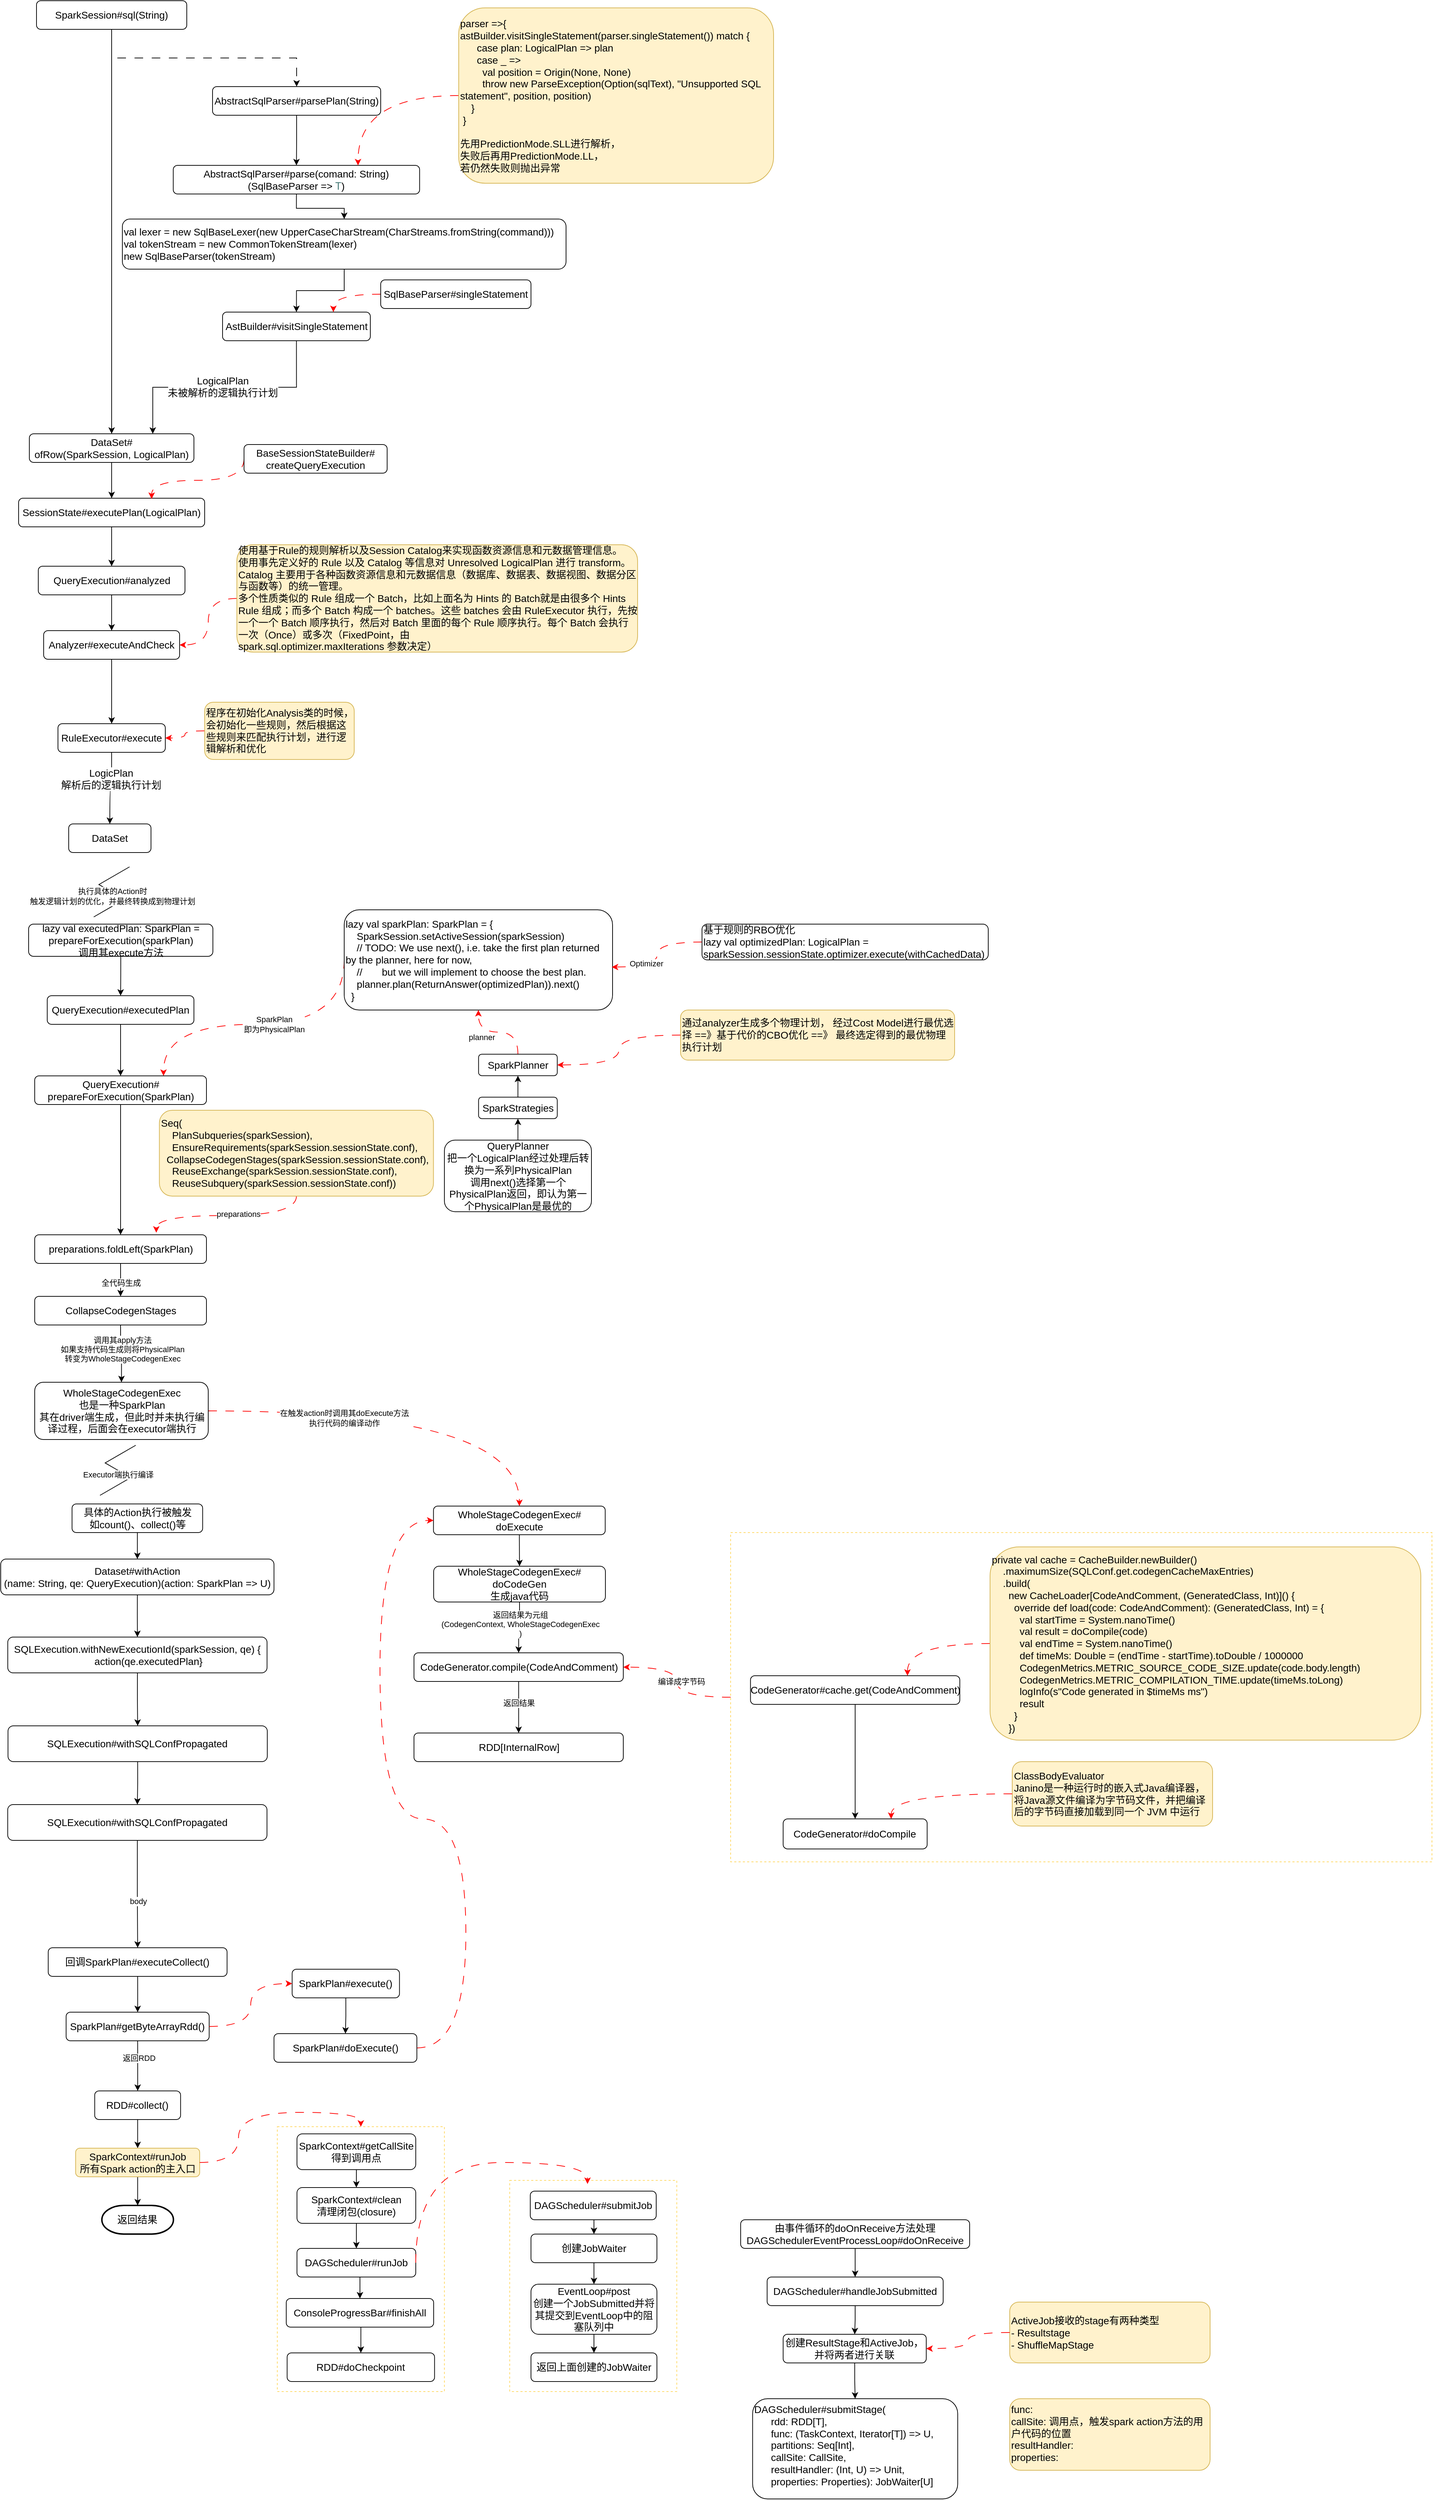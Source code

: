 <mxfile version="20.8.20" type="github" pages="2">
  <diagram name="Spark  SQL执行流程" id="dEqnPz7Te2CZXSZK34e1">
    <mxGraphModel dx="1562" dy="903" grid="1" gridSize="10" guides="1" tooltips="1" connect="1" arrows="1" fold="1" page="1" pageScale="1" pageWidth="827" pageHeight="1169" math="0" shadow="0">
      <root>
        <mxCell id="0" />
        <mxCell id="1" parent="0" />
        <mxCell id="fpK7iS9B7lr3rAS34iEF-13" value="" style="rounded=0;whiteSpace=wrap;html=1;dashed=1;strokeColor=#FFD966;" vertex="1" parent="1">
          <mxGeometry x="1020" y="2170" width="980" height="460" as="geometry" />
        </mxCell>
        <mxCell id="fpK7iS9B7lr3rAS34iEF-12" value="" style="rounded=0;whiteSpace=wrap;html=1;dashed=1;strokeColor=#FFD966;" vertex="1" parent="1">
          <mxGeometry x="711.25" y="3075" width="233.5" height="295" as="geometry" />
        </mxCell>
        <mxCell id="fpK7iS9B7lr3rAS34iEF-9" value="" style="rounded=0;whiteSpace=wrap;html=1;dashed=1;strokeColor=#FFD966;" vertex="1" parent="1">
          <mxGeometry x="386.5" y="3000" width="233.5" height="370" as="geometry" />
        </mxCell>
        <mxCell id="THCTk6hH6egYFEfsFXks-5" style="edgeStyle=orthogonalEdgeStyle;rounded=0;orthogonalLoop=1;jettySize=auto;html=1;exitX=0.5;exitY=1;exitDx=0;exitDy=0;fontSize=14;" parent="1" source="THCTk6hH6egYFEfsFXks-1" target="THCTk6hH6egYFEfsFXks-4" edge="1">
          <mxGeometry relative="1" as="geometry" />
        </mxCell>
        <mxCell id="THCTk6hH6egYFEfsFXks-8" style="edgeStyle=orthogonalEdgeStyle;rounded=0;orthogonalLoop=1;jettySize=auto;html=1;exitX=0.5;exitY=1;exitDx=0;exitDy=0;entryX=0.5;entryY=0;entryDx=0;entryDy=0;fontSize=14;dashed=1;dashPattern=12 12;" parent="1" source="THCTk6hH6egYFEfsFXks-1" target="THCTk6hH6egYFEfsFXks-6" edge="1">
          <mxGeometry relative="1" as="geometry" />
        </mxCell>
        <mxCell id="THCTk6hH6egYFEfsFXks-1" value="SparkSession#sql(String)" style="rounded=1;whiteSpace=wrap;html=1;fontSize=14;" parent="1" vertex="1">
          <mxGeometry x="50" y="30" width="210" height="40" as="geometry" />
        </mxCell>
        <mxCell id="THCTk6hH6egYFEfsFXks-18" style="edgeStyle=orthogonalEdgeStyle;rounded=0;orthogonalLoop=1;jettySize=auto;html=1;exitX=0.5;exitY=1;exitDx=0;exitDy=0;entryX=0.5;entryY=0;entryDx=0;entryDy=0;fontSize=14;" parent="1" source="THCTk6hH6egYFEfsFXks-4" target="THCTk6hH6egYFEfsFXks-17" edge="1">
          <mxGeometry relative="1" as="geometry" />
        </mxCell>
        <mxCell id="THCTk6hH6egYFEfsFXks-4" value="DataSet#&lt;br&gt;ofRow(SparkSession,&amp;nbsp;LogicalPlan)" style="rounded=1;whiteSpace=wrap;html=1;fontSize=14;" parent="1" vertex="1">
          <mxGeometry x="40" y="635" width="230" height="40" as="geometry" />
        </mxCell>
        <mxCell id="THCTk6hH6egYFEfsFXks-20" style="edgeStyle=orthogonalEdgeStyle;rounded=0;orthogonalLoop=1;jettySize=auto;html=1;exitX=0.5;exitY=1;exitDx=0;exitDy=0;entryX=0.5;entryY=0;entryDx=0;entryDy=0;fontSize=14;" parent="1" source="THCTk6hH6egYFEfsFXks-6" target="THCTk6hH6egYFEfsFXks-19" edge="1">
          <mxGeometry relative="1" as="geometry" />
        </mxCell>
        <mxCell id="THCTk6hH6egYFEfsFXks-6" value="AbstractSqlParser#parsePlan(String)" style="whiteSpace=wrap;html=1;fontSize=14;rounded=1;" parent="1" vertex="1">
          <mxGeometry x="296" y="150" width="235" height="40" as="geometry" />
        </mxCell>
        <mxCell id="THCTk6hH6egYFEfsFXks-15" style="edgeStyle=orthogonalEdgeStyle;rounded=0;orthogonalLoop=1;jettySize=auto;html=1;exitX=0.5;exitY=1;exitDx=0;exitDy=0;entryX=0.75;entryY=0;entryDx=0;entryDy=0;fontSize=14;" parent="1" source="THCTk6hH6egYFEfsFXks-9" target="THCTk6hH6egYFEfsFXks-4" edge="1">
          <mxGeometry relative="1" as="geometry" />
        </mxCell>
        <mxCell id="THCTk6hH6egYFEfsFXks-16" value="LogicalPlan&lt;br&gt;未被解析的逻辑执行计划" style="edgeLabel;html=1;align=center;verticalAlign=middle;resizable=0;points=[];fontSize=14;" parent="THCTk6hH6egYFEfsFXks-15" vertex="1" connectable="0">
          <mxGeometry x="0.193" y="-1" relative="1" as="geometry">
            <mxPoint x="29" as="offset" />
          </mxGeometry>
        </mxCell>
        <mxCell id="THCTk6hH6egYFEfsFXks-9" value="AstBuilder#visitSingleStatement" style="whiteSpace=wrap;html=1;fontSize=14;rounded=1;" parent="1" vertex="1">
          <mxGeometry x="310" y="465" width="206.5" height="40" as="geometry" />
        </mxCell>
        <mxCell id="THCTk6hH6egYFEfsFXks-14" style="edgeStyle=orthogonalEdgeStyle;rounded=0;orthogonalLoop=1;jettySize=auto;html=1;exitX=0;exitY=0.5;exitDx=0;exitDy=0;entryX=0.75;entryY=0;entryDx=0;entryDy=0;fontSize=14;dashed=1;dashPattern=12 12;curved=1;strokeColor=#FF0000;" parent="1" source="THCTk6hH6egYFEfsFXks-12" target="THCTk6hH6egYFEfsFXks-9" edge="1">
          <mxGeometry relative="1" as="geometry" />
        </mxCell>
        <mxCell id="THCTk6hH6egYFEfsFXks-12" value="SqlBaseParser#singleStatement" style="whiteSpace=wrap;html=1;fontSize=14;rounded=1;" parent="1" vertex="1">
          <mxGeometry x="531" y="420" width="210" height="40" as="geometry" />
        </mxCell>
        <mxCell id="THCTk6hH6egYFEfsFXks-27" style="edgeStyle=orthogonalEdgeStyle;rounded=0;orthogonalLoop=1;jettySize=auto;html=1;exitX=0.5;exitY=1;exitDx=0;exitDy=0;entryX=0.5;entryY=0;entryDx=0;entryDy=0;strokeColor=#000000;fontSize=14;" parent="1" source="THCTk6hH6egYFEfsFXks-17" target="THCTk6hH6egYFEfsFXks-26" edge="1">
          <mxGeometry relative="1" as="geometry" />
        </mxCell>
        <mxCell id="THCTk6hH6egYFEfsFXks-17" value="SessionState#executePlan(LogicalPlan&lt;span style=&quot;background-color: initial;&quot;&gt;)&lt;/span&gt;" style="rounded=1;whiteSpace=wrap;html=1;fontSize=14;" parent="1" vertex="1">
          <mxGeometry x="25" y="725" width="260" height="40" as="geometry" />
        </mxCell>
        <mxCell id="xvGSpYOVI_oOir4ocMuj-2" style="edgeStyle=orthogonalEdgeStyle;rounded=0;orthogonalLoop=1;jettySize=auto;html=1;exitX=0.5;exitY=1;exitDx=0;exitDy=0;entryX=0.5;entryY=0;entryDx=0;entryDy=0;" parent="1" source="THCTk6hH6egYFEfsFXks-19" target="xvGSpYOVI_oOir4ocMuj-1" edge="1">
          <mxGeometry relative="1" as="geometry" />
        </mxCell>
        <mxCell id="THCTk6hH6egYFEfsFXks-19" value="AbstractSqlParser#parse(comand: String)(SqlBaseParser =&amp;gt; &lt;span style=&quot;font-family: &amp;quot;JetBrains Mono&amp;quot;, monospace; font-size: 10.5pt; color: rgb(78, 128, 125);&quot;&gt;T&lt;/span&gt;&lt;span style=&quot;background-color: initial;&quot;&gt;)&lt;/span&gt;" style="whiteSpace=wrap;html=1;fontSize=14;rounded=1;" parent="1" vertex="1">
          <mxGeometry x="241.12" y="260" width="344.25" height="40" as="geometry" />
        </mxCell>
        <mxCell id="xvGSpYOVI_oOir4ocMuj-4" style="edgeStyle=orthogonalEdgeStyle;rounded=0;orthogonalLoop=1;jettySize=auto;html=1;exitX=0;exitY=0.5;exitDx=0;exitDy=0;entryX=0.75;entryY=0;entryDx=0;entryDy=0;curved=1;dashed=1;dashPattern=12 12;strokeColor=#FF0000;" parent="1" source="THCTk6hH6egYFEfsFXks-22" target="THCTk6hH6egYFEfsFXks-19" edge="1">
          <mxGeometry relative="1" as="geometry" />
        </mxCell>
        <mxCell id="THCTk6hH6egYFEfsFXks-22" value="&lt;div&gt;parser =&amp;gt;{&lt;/div&gt;&lt;div&gt;&lt;span style=&quot;background-color: initial;&quot;&gt;astBuilder.visitSingleStatement(parser.singleStatement()) match {&lt;/span&gt;&lt;/div&gt;&lt;div&gt;&amp;nbsp; &amp;nbsp; &amp;nbsp; case plan: LogicalPlan =&amp;gt; plan&lt;/div&gt;&lt;div&gt;&amp;nbsp; &amp;nbsp; &amp;nbsp; case _ =&amp;gt;&lt;/div&gt;&lt;div&gt;&amp;nbsp; &amp;nbsp; &amp;nbsp; &amp;nbsp; val position = Origin(None, None)&lt;/div&gt;&lt;div&gt;&amp;nbsp; &amp;nbsp; &amp;nbsp; &amp;nbsp; throw new ParseException(Option(sqlText), &quot;Unsupported SQL statement&quot;, position, position)&lt;/div&gt;&lt;div&gt;&amp;nbsp; &amp;nbsp; }&lt;/div&gt;&lt;div&gt;&amp;nbsp;}&lt;/div&gt;&lt;div&gt;&lt;br&gt;&lt;/div&gt;&lt;div&gt;先用PredictionMode.SLL进行解析，&lt;/div&gt;&lt;div&gt;失败后再用PredictionMode.LL，&lt;/div&gt;&lt;div&gt;若仍然失败则抛出异常&lt;/div&gt;" style="whiteSpace=wrap;html=1;fontSize=14;rounded=1;align=left;fillColor=#fff2cc;strokeColor=#d6b656;" parent="1" vertex="1">
          <mxGeometry x="640" y="40" width="440" height="245" as="geometry" />
        </mxCell>
        <mxCell id="THCTk6hH6egYFEfsFXks-25" style="edgeStyle=orthogonalEdgeStyle;curved=1;rounded=0;orthogonalLoop=1;jettySize=auto;html=1;exitX=0;exitY=0.5;exitDx=0;exitDy=0;entryX=0.715;entryY=0.025;entryDx=0;entryDy=0;entryPerimeter=0;dashed=1;dashPattern=12 12;strokeColor=#FF0000;fontSize=14;" parent="1" source="THCTk6hH6egYFEfsFXks-24" target="THCTk6hH6egYFEfsFXks-17" edge="1">
          <mxGeometry relative="1" as="geometry">
            <Array as="points">
              <mxPoint x="340" y="700" />
              <mxPoint x="211" y="700" />
            </Array>
          </mxGeometry>
        </mxCell>
        <mxCell id="THCTk6hH6egYFEfsFXks-24" value="BaseSessionStateBuilder#&lt;br&gt;createQueryExecution" style="rounded=1;whiteSpace=wrap;html=1;fontSize=14;" parent="1" vertex="1">
          <mxGeometry x="340" y="650" width="200" height="40" as="geometry" />
        </mxCell>
        <mxCell id="THCTk6hH6egYFEfsFXks-30" style="edgeStyle=orthogonalEdgeStyle;rounded=0;orthogonalLoop=1;jettySize=auto;html=1;exitX=0.5;exitY=1;exitDx=0;exitDy=0;entryX=0.5;entryY=0;entryDx=0;entryDy=0;strokeColor=#000000;fontSize=14;" parent="1" source="THCTk6hH6egYFEfsFXks-26" target="THCTk6hH6egYFEfsFXks-29" edge="1">
          <mxGeometry relative="1" as="geometry" />
        </mxCell>
        <mxCell id="THCTk6hH6egYFEfsFXks-26" value="QueryExecution#analyzed" style="rounded=1;whiteSpace=wrap;html=1;fontSize=14;" parent="1" vertex="1">
          <mxGeometry x="52.5" y="820" width="205" height="40" as="geometry" />
        </mxCell>
        <mxCell id="THCTk6hH6egYFEfsFXks-32" style="edgeStyle=orthogonalEdgeStyle;rounded=0;orthogonalLoop=1;jettySize=auto;html=1;exitX=0.5;exitY=1;exitDx=0;exitDy=0;entryX=0.5;entryY=0;entryDx=0;entryDy=0;strokeColor=#000000;fontSize=14;" parent="1" source="THCTk6hH6egYFEfsFXks-29" target="THCTk6hH6egYFEfsFXks-31" edge="1">
          <mxGeometry relative="1" as="geometry" />
        </mxCell>
        <mxCell id="THCTk6hH6egYFEfsFXks-29" value="Analyzer#executeAndCheck" style="whiteSpace=wrap;html=1;fontSize=14;rounded=1;" parent="1" vertex="1">
          <mxGeometry x="60" y="910" width="190" height="40" as="geometry" />
        </mxCell>
        <mxCell id="THCTk6hH6egYFEfsFXks-37" style="edgeStyle=orthogonalEdgeStyle;curved=1;rounded=0;orthogonalLoop=1;jettySize=auto;html=1;exitX=0.5;exitY=1;exitDx=0;exitDy=0;entryX=0.5;entryY=0;entryDx=0;entryDy=0;strokeColor=#000000;fontSize=14;" parent="1" source="THCTk6hH6egYFEfsFXks-31" target="THCTk6hH6egYFEfsFXks-36" edge="1">
          <mxGeometry relative="1" as="geometry" />
        </mxCell>
        <mxCell id="THCTk6hH6egYFEfsFXks-38" value="LogicPlan&lt;br&gt;解析后的逻辑执行计划" style="edgeLabel;html=1;align=center;verticalAlign=middle;resizable=0;points=[];fontSize=14;" parent="THCTk6hH6egYFEfsFXks-37" vertex="1" connectable="0">
          <mxGeometry x="-0.28" y="-1" relative="1" as="geometry">
            <mxPoint as="offset" />
          </mxGeometry>
        </mxCell>
        <mxCell id="THCTk6hH6egYFEfsFXks-31" value="RuleExecutor#execute" style="whiteSpace=wrap;html=1;fontSize=14;rounded=1;" parent="1" vertex="1">
          <mxGeometry x="80" y="1040" width="150" height="40" as="geometry" />
        </mxCell>
        <mxCell id="THCTk6hH6egYFEfsFXks-35" style="edgeStyle=orthogonalEdgeStyle;rounded=0;orthogonalLoop=1;jettySize=auto;html=1;exitX=0;exitY=0.5;exitDx=0;exitDy=0;entryX=1;entryY=0.5;entryDx=0;entryDy=0;strokeColor=#FF0000;fontSize=14;curved=1;dashed=1;dashPattern=12 12;" parent="1" source="THCTk6hH6egYFEfsFXks-33" target="THCTk6hH6egYFEfsFXks-31" edge="1">
          <mxGeometry relative="1" as="geometry" />
        </mxCell>
        <mxCell id="THCTk6hH6egYFEfsFXks-33" value="程序在初始化Analysis类的时候，会初始化一些规则，然后根据这些规则来匹配执行计划，进行逻辑解析和优化" style="whiteSpace=wrap;html=1;fontSize=14;rounded=1;align=left;fillColor=#fff2cc;strokeColor=#d6b656;" parent="1" vertex="1">
          <mxGeometry x="285" y="1010" width="209" height="80" as="geometry" />
        </mxCell>
        <mxCell id="THCTk6hH6egYFEfsFXks-36" value="DataSet" style="whiteSpace=wrap;html=1;fontSize=14;rounded=1;" parent="1" vertex="1">
          <mxGeometry x="95" y="1180" width="115" height="40" as="geometry" />
        </mxCell>
        <mxCell id="Hme6o7wAtb_QXtmtZKTd-1" value="" style="edgeStyle=isometricEdgeStyle;endArrow=none;html=1;rounded=0;" parent="1" edge="1">
          <mxGeometry width="50" height="100" relative="1" as="geometry">
            <mxPoint x="130" y="1310" as="sourcePoint" />
            <mxPoint x="180" y="1240" as="targetPoint" />
          </mxGeometry>
        </mxCell>
        <mxCell id="dJa-XMbD3ppQLrqUtmth-2" value="执行具体的Action时&lt;br&gt;触发逻辑计划的优化，并最终转换成到物理计划" style="edgeLabel;html=1;align=center;verticalAlign=middle;resizable=0;points=[];" parent="Hme6o7wAtb_QXtmtZKTd-1" vertex="1" connectable="0">
          <mxGeometry x="-0.559" y="-1" relative="1" as="geometry">
            <mxPoint x="-2" y="-15" as="offset" />
          </mxGeometry>
        </mxCell>
        <mxCell id="xvGSpYOVI_oOir4ocMuj-3" style="edgeStyle=orthogonalEdgeStyle;rounded=0;orthogonalLoop=1;jettySize=auto;html=1;exitX=0.5;exitY=1;exitDx=0;exitDy=0;entryX=0.5;entryY=0;entryDx=0;entryDy=0;" parent="1" source="xvGSpYOVI_oOir4ocMuj-1" target="THCTk6hH6egYFEfsFXks-9" edge="1">
          <mxGeometry relative="1" as="geometry" />
        </mxCell>
        <mxCell id="xvGSpYOVI_oOir4ocMuj-1" value="val lexer = new SqlBaseLexer(new UpperCaseCharStream(CharStreams.fromString(command)))&lt;br&gt;val tokenStream = new CommonTokenStream(lexer)&lt;br&gt;new SqlBaseParser(tokenStream)" style="whiteSpace=wrap;html=1;fontSize=14;rounded=1;align=left;" parent="1" vertex="1">
          <mxGeometry x="170" y="335" width="620" height="70" as="geometry" />
        </mxCell>
        <mxCell id="xvGSpYOVI_oOir4ocMuj-6" style="edgeStyle=orthogonalEdgeStyle;curved=1;rounded=0;orthogonalLoop=1;jettySize=auto;html=1;exitX=0;exitY=0.5;exitDx=0;exitDy=0;entryX=1;entryY=0.5;entryDx=0;entryDy=0;dashed=1;dashPattern=12 12;strokeColor=#FF0000;" parent="1" source="xvGSpYOVI_oOir4ocMuj-5" target="THCTk6hH6egYFEfsFXks-29" edge="1">
          <mxGeometry relative="1" as="geometry" />
        </mxCell>
        <mxCell id="xvGSpYOVI_oOir4ocMuj-5" value="使用基于Rule的规则解析以及Session Catalog来实现函数资源信息和元数据管理信息。&lt;br&gt;使用事先定义好的 Rule 以及 Catalog 等信息对 Unresolved LogicalPlan 进行 transform。&lt;br&gt;Catalog 主要用于各种函数资源信息和元数据信息（数据库、数据表、数据视图、数据分区与函数等）的统一管理。&lt;br&gt;&lt;div&gt;多个性质类似的 Rule 组成一个 Batch，比如上面名为 Hints 的 Batch就是由很多个 Hints Rule 组成；而多个 Batch 构成一个 batches。这些 batches 会由 RuleExecutor 执行，先按一个一个 Batch 顺序执行，然后对 Batch 里面的每个 Rule 顺序执行。每个 Batch 会执行一次（Once）或多次（FixedPoint，由&lt;/div&gt;&lt;div&gt;spark.sql.optimizer.maxIterations 参数决定）&lt;/div&gt;" style="whiteSpace=wrap;html=1;fontSize=14;rounded=1;align=left;fillColor=#fff2cc;strokeColor=#d6b656;" parent="1" vertex="1">
          <mxGeometry x="330" y="790" width="560" height="150" as="geometry" />
        </mxCell>
        <mxCell id="dJa-XMbD3ppQLrqUtmth-6" style="edgeStyle=orthogonalEdgeStyle;rounded=0;orthogonalLoop=1;jettySize=auto;html=1;exitX=0.5;exitY=1;exitDx=0;exitDy=0;entryX=0.5;entryY=0;entryDx=0;entryDy=0;" parent="1" source="dJa-XMbD3ppQLrqUtmth-1" target="dJa-XMbD3ppQLrqUtmth-5" edge="1">
          <mxGeometry relative="1" as="geometry" />
        </mxCell>
        <mxCell id="dJa-XMbD3ppQLrqUtmth-1" value="QueryExecution#executedPlan" style="whiteSpace=wrap;html=1;fontSize=14;rounded=1;" parent="1" vertex="1">
          <mxGeometry x="65" y="1420" width="205" height="40" as="geometry" />
        </mxCell>
        <mxCell id="dJa-XMbD3ppQLrqUtmth-8" style="edgeStyle=orthogonalEdgeStyle;rounded=0;orthogonalLoop=1;jettySize=auto;html=1;exitX=0;exitY=0.5;exitDx=0;exitDy=0;entryX=0.75;entryY=0;entryDx=0;entryDy=0;curved=1;dashed=1;dashPattern=12 12;strokeColor=#FF0000;" parent="1" source="dJa-XMbD3ppQLrqUtmth-3" target="dJa-XMbD3ppQLrqUtmth-5" edge="1">
          <mxGeometry relative="1" as="geometry">
            <Array as="points">
              <mxPoint x="480" y="1460" />
              <mxPoint x="228" y="1460" />
            </Array>
          </mxGeometry>
        </mxCell>
        <mxCell id="dJa-XMbD3ppQLrqUtmth-9" value="SparkPlan&lt;br&gt;即为PhysicalPlan" style="edgeLabel;html=1;align=center;verticalAlign=middle;resizable=0;points=[];" parent="dJa-XMbD3ppQLrqUtmth-8" vertex="1" connectable="0">
          <mxGeometry x="0.021" y="15" relative="1" as="geometry">
            <mxPoint x="23" y="-15" as="offset" />
          </mxGeometry>
        </mxCell>
        <mxCell id="dJa-XMbD3ppQLrqUtmth-3" value="&lt;div&gt;lazy val sparkPlan: SparkPlan = {&lt;/div&gt;&lt;div&gt;&amp;nbsp; &amp;nbsp; SparkSession.setActiveSession(sparkSession)&lt;/div&gt;&lt;div&gt;&amp;nbsp; &amp;nbsp; // TODO: We use next(), i.e. take the first plan returned by the planner, here for now,&lt;/div&gt;&lt;div&gt;&amp;nbsp; &amp;nbsp; //&amp;nbsp; &amp;nbsp; &amp;nbsp; &amp;nbsp;but we will implement to choose the best plan.&lt;/div&gt;&lt;div&gt;&amp;nbsp; &amp;nbsp; planner.plan(ReturnAnswer(optimizedPlan)).next()&lt;/div&gt;&lt;div&gt;&amp;nbsp; }&lt;/div&gt;" style="whiteSpace=wrap;html=1;fontSize=14;rounded=1;align=left;" parent="1" vertex="1">
          <mxGeometry x="480" y="1300" width="375" height="140" as="geometry" />
        </mxCell>
        <mxCell id="dJa-XMbD3ppQLrqUtmth-24" style="edgeStyle=orthogonalEdgeStyle;rounded=0;orthogonalLoop=1;jettySize=auto;html=1;exitX=0.5;exitY=1;exitDx=0;exitDy=0;entryX=0.5;entryY=0;entryDx=0;entryDy=0;strokeColor=#000000;" parent="1" source="dJa-XMbD3ppQLrqUtmth-5" target="dJa-XMbD3ppQLrqUtmth-23" edge="1">
          <mxGeometry relative="1" as="geometry" />
        </mxCell>
        <mxCell id="dJa-XMbD3ppQLrqUtmth-5" value="QueryExecution#&lt;br&gt;prepareForExecution(SparkPlan)" style="whiteSpace=wrap;html=1;fontSize=14;rounded=1;" parent="1" vertex="1">
          <mxGeometry x="47.5" y="1532" width="240" height="40" as="geometry" />
        </mxCell>
        <mxCell id="dJa-XMbD3ppQLrqUtmth-11" style="edgeStyle=orthogonalEdgeStyle;curved=1;rounded=0;orthogonalLoop=1;jettySize=auto;html=1;exitX=0;exitY=0.5;exitDx=0;exitDy=0;entryX=0.997;entryY=0.571;entryDx=0;entryDy=0;entryPerimeter=0;dashed=1;dashPattern=12 12;strokeColor=#FF0000;" parent="1" source="dJa-XMbD3ppQLrqUtmth-10" target="dJa-XMbD3ppQLrqUtmth-3" edge="1">
          <mxGeometry relative="1" as="geometry" />
        </mxCell>
        <mxCell id="dJa-XMbD3ppQLrqUtmth-12" value="Optimizer" style="edgeLabel;html=1;align=center;verticalAlign=middle;resizable=0;points=[];" parent="dJa-XMbD3ppQLrqUtmth-11" vertex="1" connectable="0">
          <mxGeometry x="0.403" y="-5" relative="1" as="geometry">
            <mxPoint as="offset" />
          </mxGeometry>
        </mxCell>
        <mxCell id="dJa-XMbD3ppQLrqUtmth-10" value="基于规则的RBO优化&lt;br&gt;lazy val optimizedPlan: LogicalPlan = sparkSession.sessionState.optimizer.execute(withCachedData)" style="whiteSpace=wrap;html=1;fontSize=14;rounded=1;align=left;" parent="1" vertex="1">
          <mxGeometry x="980" y="1320" width="400" height="50" as="geometry" />
        </mxCell>
        <mxCell id="dJa-XMbD3ppQLrqUtmth-14" style="edgeStyle=orthogonalEdgeStyle;curved=1;rounded=0;orthogonalLoop=1;jettySize=auto;html=1;exitX=0.5;exitY=0;exitDx=0;exitDy=0;entryX=0.5;entryY=1;entryDx=0;entryDy=0;dashed=1;dashPattern=12 12;strokeColor=#FF0000;" parent="1" source="dJa-XMbD3ppQLrqUtmth-13" target="dJa-XMbD3ppQLrqUtmth-3" edge="1">
          <mxGeometry relative="1" as="geometry" />
        </mxCell>
        <mxCell id="dJa-XMbD3ppQLrqUtmth-15" value="planner" style="edgeLabel;html=1;align=center;verticalAlign=middle;resizable=0;points=[];" parent="dJa-XMbD3ppQLrqUtmth-14" vertex="1" connectable="0">
          <mxGeometry x="0.39" y="7" relative="1" as="geometry">
            <mxPoint as="offset" />
          </mxGeometry>
        </mxCell>
        <mxCell id="dJa-XMbD3ppQLrqUtmth-13" value="SparkPlanner" style="whiteSpace=wrap;html=1;fontSize=14;rounded=1;" parent="1" vertex="1">
          <mxGeometry x="667.75" y="1501.69" width="110" height="30" as="geometry" />
        </mxCell>
        <mxCell id="dJa-XMbD3ppQLrqUtmth-21" style="edgeStyle=orthogonalEdgeStyle;curved=1;rounded=0;orthogonalLoop=1;jettySize=auto;html=1;exitX=0.5;exitY=0;exitDx=0;exitDy=0;entryX=0.5;entryY=1;entryDx=0;entryDy=0;strokeColor=#000000;" parent="1" source="dJa-XMbD3ppQLrqUtmth-17" target="dJa-XMbD3ppQLrqUtmth-13" edge="1">
          <mxGeometry relative="1" as="geometry" />
        </mxCell>
        <mxCell id="dJa-XMbD3ppQLrqUtmth-17" value="SparkStrategies" style="whiteSpace=wrap;html=1;fontSize=14;rounded=1;" parent="1" vertex="1">
          <mxGeometry x="667.75" y="1561.69" width="110" height="30" as="geometry" />
        </mxCell>
        <mxCell id="dJa-XMbD3ppQLrqUtmth-22" style="edgeStyle=orthogonalEdgeStyle;curved=1;rounded=0;orthogonalLoop=1;jettySize=auto;html=1;exitX=0.5;exitY=0;exitDx=0;exitDy=0;entryX=0.5;entryY=1;entryDx=0;entryDy=0;strokeColor=#000000;" parent="1" source="dJa-XMbD3ppQLrqUtmth-18" target="dJa-XMbD3ppQLrqUtmth-17" edge="1">
          <mxGeometry relative="1" as="geometry" />
        </mxCell>
        <mxCell id="dJa-XMbD3ppQLrqUtmth-18" value="QueryPlanner&lt;br&gt;把一个LogicalPlan经过处理后转换为一系列PhysicalPlan&lt;br&gt;调用next()选择第一个PhysicalPlan返回，即认为第一个PhysicalPlan是最优的" style="whiteSpace=wrap;html=1;fontSize=14;rounded=1;" parent="1" vertex="1">
          <mxGeometry x="620" y="1621.69" width="205.5" height="100" as="geometry" />
        </mxCell>
        <mxCell id="dJa-XMbD3ppQLrqUtmth-30" style="edgeStyle=orthogonalEdgeStyle;rounded=0;orthogonalLoop=1;jettySize=auto;html=1;exitX=0.5;exitY=1;exitDx=0;exitDy=0;entryX=0.5;entryY=0;entryDx=0;entryDy=0;strokeColor=#000000;" parent="1" source="dJa-XMbD3ppQLrqUtmth-23" target="dJa-XMbD3ppQLrqUtmth-28" edge="1">
          <mxGeometry relative="1" as="geometry" />
        </mxCell>
        <mxCell id="dJa-XMbD3ppQLrqUtmth-31" value="全代码生成" style="edgeLabel;html=1;align=center;verticalAlign=middle;resizable=0;points=[];" parent="dJa-XMbD3ppQLrqUtmth-30" vertex="1" connectable="0">
          <mxGeometry x="0.238" y="-2" relative="1" as="geometry">
            <mxPoint x="2" y="-2" as="offset" />
          </mxGeometry>
        </mxCell>
        <mxCell id="dJa-XMbD3ppQLrqUtmth-23" value="preparations.foldLeft(SparkPlan)" style="whiteSpace=wrap;html=1;fontSize=14;rounded=1;" parent="1" vertex="1">
          <mxGeometry x="47.5" y="1754" width="240" height="40" as="geometry" />
        </mxCell>
        <mxCell id="dJa-XMbD3ppQLrqUtmth-26" style="edgeStyle=orthogonalEdgeStyle;curved=1;rounded=0;orthogonalLoop=1;jettySize=auto;html=1;exitX=0.5;exitY=1;exitDx=0;exitDy=0;entryX=0.708;entryY=-0.075;entryDx=0;entryDy=0;entryPerimeter=0;strokeColor=#FF0000;dashed=1;dashPattern=12 12;" parent="1" source="dJa-XMbD3ppQLrqUtmth-25" target="dJa-XMbD3ppQLrqUtmth-23" edge="1">
          <mxGeometry relative="1" as="geometry" />
        </mxCell>
        <mxCell id="dJa-XMbD3ppQLrqUtmth-27" value="preparations" style="edgeLabel;html=1;align=center;verticalAlign=middle;resizable=0;points=[];" parent="dJa-XMbD3ppQLrqUtmth-26" vertex="1" connectable="0">
          <mxGeometry x="-0.124" y="-2" relative="1" as="geometry">
            <mxPoint as="offset" />
          </mxGeometry>
        </mxCell>
        <mxCell id="dJa-XMbD3ppQLrqUtmth-25" value="&lt;div&gt;Seq(&lt;/div&gt;&lt;div&gt;&amp;nbsp; &amp;nbsp; PlanSubqueries(sparkSession),&lt;/div&gt;&lt;div&gt;&amp;nbsp; &amp;nbsp; EnsureRequirements(sparkSession.sessionState.conf),&lt;/div&gt;&lt;div&gt;&amp;nbsp; CollapseCodegenStages(sparkSession.sessionState.conf),&lt;/div&gt;&lt;div&gt;&amp;nbsp; &amp;nbsp; ReuseExchange(sparkSession.sessionState.conf),&lt;/div&gt;&lt;div&gt;&amp;nbsp; &amp;nbsp; ReuseSubquery(sparkSession.sessionState.conf))&lt;/div&gt;" style="whiteSpace=wrap;html=1;fontSize=14;rounded=1;align=left;fillColor=#fff2cc;strokeColor=#d6b656;" parent="1" vertex="1">
          <mxGeometry x="221.74" y="1580" width="383" height="120" as="geometry" />
        </mxCell>
        <mxCell id="dJa-XMbD3ppQLrqUtmth-33" style="edgeStyle=orthogonalEdgeStyle;rounded=0;orthogonalLoop=1;jettySize=auto;html=1;exitX=0.5;exitY=1;exitDx=0;exitDy=0;entryX=0.5;entryY=0;entryDx=0;entryDy=0;strokeColor=#000000;" parent="1" source="dJa-XMbD3ppQLrqUtmth-28" target="dJa-XMbD3ppQLrqUtmth-32" edge="1">
          <mxGeometry relative="1" as="geometry" />
        </mxCell>
        <mxCell id="dJa-XMbD3ppQLrqUtmth-35" value="调用其apply方法&lt;br&gt;如果支持代码生成则将PhysicalPlan&lt;br&gt;转变为WholeStageCodegenExec" style="edgeLabel;html=1;align=center;verticalAlign=middle;resizable=0;points=[];" parent="dJa-XMbD3ppQLrqUtmth-33" vertex="1" connectable="0">
          <mxGeometry x="-0.28" y="2" relative="1" as="geometry">
            <mxPoint y="4" as="offset" />
          </mxGeometry>
        </mxCell>
        <mxCell id="dJa-XMbD3ppQLrqUtmth-28" value="CollapseCodegenStages" style="whiteSpace=wrap;html=1;fontSize=14;rounded=1;" parent="1" vertex="1">
          <mxGeometry x="47.5" y="1840" width="240" height="40" as="geometry" />
        </mxCell>
        <mxCell id="ulmAUWNIJSCN8ucsj58H-5" style="edgeStyle=orthogonalEdgeStyle;curved=1;rounded=0;orthogonalLoop=1;jettySize=auto;html=1;exitX=1;exitY=0.5;exitDx=0;exitDy=0;dashed=1;dashPattern=12 12;strokeColor=#FF0000;" parent="1" source="dJa-XMbD3ppQLrqUtmth-32" target="OyspbbeXxSc23yl87xw1-1" edge="1">
          <mxGeometry relative="1" as="geometry" />
        </mxCell>
        <mxCell id="ulmAUWNIJSCN8ucsj58H-6" value="在触发action时调用其doExecute方法&lt;br&gt;执行代码的编译动作" style="edgeLabel;html=1;align=center;verticalAlign=middle;resizable=0;points=[];" parent="ulmAUWNIJSCN8ucsj58H-5" vertex="1" connectable="0">
          <mxGeometry x="-0.665" relative="1" as="geometry">
            <mxPoint x="95" y="10" as="offset" />
          </mxGeometry>
        </mxCell>
        <mxCell id="dJa-XMbD3ppQLrqUtmth-32" value="WholeStageCodegenExec&lt;br&gt;也是一种SparkPlan&lt;br&gt;其在driver端生成，但此时并未执行编译过程，后面会在executor端执行" style="whiteSpace=wrap;html=1;fontSize=14;rounded=1;" parent="1" vertex="1">
          <mxGeometry x="47.5" y="1960" width="242.5" height="80" as="geometry" />
        </mxCell>
        <mxCell id="OyspbbeXxSc23yl87xw1-23" style="edgeStyle=orthogonalEdgeStyle;curved=1;rounded=0;orthogonalLoop=1;jettySize=auto;html=1;exitX=0.5;exitY=1;exitDx=0;exitDy=0;entryX=0.5;entryY=0;entryDx=0;entryDy=0;strokeColor=#000000;" parent="1" source="OyspbbeXxSc23yl87xw1-1" target="OyspbbeXxSc23yl87xw1-2" edge="1">
          <mxGeometry relative="1" as="geometry" />
        </mxCell>
        <mxCell id="OyspbbeXxSc23yl87xw1-1" value="WholeStageCodegenExec#&lt;br&gt;doExecute" style="whiteSpace=wrap;html=1;fontSize=14;rounded=1;" parent="1" vertex="1">
          <mxGeometry x="604.75" y="2133" width="240" height="40" as="geometry" />
        </mxCell>
        <mxCell id="OyspbbeXxSc23yl87xw1-5" style="edgeStyle=orthogonalEdgeStyle;rounded=0;orthogonalLoop=1;jettySize=auto;html=1;exitX=0.5;exitY=1;exitDx=0;exitDy=0;entryX=0.5;entryY=0;entryDx=0;entryDy=0;" parent="1" source="OyspbbeXxSc23yl87xw1-2" target="OyspbbeXxSc23yl87xw1-7" edge="1">
          <mxGeometry relative="1" as="geometry">
            <mxPoint x="725" y="2338" as="targetPoint" />
          </mxGeometry>
        </mxCell>
        <mxCell id="OyspbbeXxSc23yl87xw1-6" value="返回结果为元组&lt;br&gt;(CodegenContext, WholeStageCodegenExec&lt;br&gt;)" style="edgeLabel;html=1;align=center;verticalAlign=middle;resizable=0;points=[];" parent="OyspbbeXxSc23yl87xw1-5" vertex="1" connectable="0">
          <mxGeometry x="-0.267" y="1" relative="1" as="geometry">
            <mxPoint y="4" as="offset" />
          </mxGeometry>
        </mxCell>
        <mxCell id="OyspbbeXxSc23yl87xw1-2" value="WholeStageCodegenExec#&lt;br&gt;doCodeGen&lt;br&gt;生成java代码" style="whiteSpace=wrap;html=1;fontSize=14;rounded=1;" parent="1" vertex="1">
          <mxGeometry x="605" y="2217" width="240" height="50" as="geometry" />
        </mxCell>
        <mxCell id="OyspbbeXxSc23yl87xw1-26" style="edgeStyle=orthogonalEdgeStyle;curved=1;rounded=0;orthogonalLoop=1;jettySize=auto;html=1;exitX=0.5;exitY=1;exitDx=0;exitDy=0;entryX=0.5;entryY=0;entryDx=0;entryDy=0;strokeColor=#000000;" parent="1" source="OyspbbeXxSc23yl87xw1-7" target="OyspbbeXxSc23yl87xw1-25" edge="1">
          <mxGeometry relative="1" as="geometry" />
        </mxCell>
        <mxCell id="OyspbbeXxSc23yl87xw1-27" value="返回结果" style="edgeLabel;html=1;align=center;verticalAlign=middle;resizable=0;points=[];" parent="OyspbbeXxSc23yl87xw1-26" vertex="1" connectable="0">
          <mxGeometry x="-0.18" relative="1" as="geometry">
            <mxPoint as="offset" />
          </mxGeometry>
        </mxCell>
        <mxCell id="OyspbbeXxSc23yl87xw1-7" value="CodeGenerator.compile(CodeAndComment&lt;span style=&quot;background-color: initial;&quot;&gt;)&lt;/span&gt;" style="whiteSpace=wrap;html=1;fontSize=14;rounded=1;" parent="1" vertex="1">
          <mxGeometry x="577.5" y="2338" width="292.5" height="40" as="geometry" />
        </mxCell>
        <mxCell id="OyspbbeXxSc23yl87xw1-21" style="edgeStyle=orthogonalEdgeStyle;rounded=0;orthogonalLoop=1;jettySize=auto;html=1;entryX=1;entryY=0.5;entryDx=0;entryDy=0;curved=1;dashed=1;dashPattern=12 12;strokeColor=#FF0000;exitX=0;exitY=0.5;exitDx=0;exitDy=0;" parent="1" source="fpK7iS9B7lr3rAS34iEF-13" target="OyspbbeXxSc23yl87xw1-7" edge="1">
          <mxGeometry relative="1" as="geometry">
            <mxPoint x="1020" y="2400" as="sourcePoint" />
            <mxPoint x="870" y="2430" as="targetPoint" />
          </mxGeometry>
        </mxCell>
        <mxCell id="OyspbbeXxSc23yl87xw1-22" value="编译成字节码" style="edgeLabel;html=1;align=center;verticalAlign=middle;resizable=0;points=[];" parent="OyspbbeXxSc23yl87xw1-21" vertex="1" connectable="0">
          <mxGeometry x="0.11" y="-6" relative="1" as="geometry">
            <mxPoint y="9" as="offset" />
          </mxGeometry>
        </mxCell>
        <mxCell id="OyspbbeXxSc23yl87xw1-25" value="RDD[InternalRow]" style="whiteSpace=wrap;html=1;fontSize=14;rounded=1;" parent="1" vertex="1">
          <mxGeometry x="577.5" y="2450" width="292.5" height="40" as="geometry" />
        </mxCell>
        <mxCell id="OyspbbeXxSc23yl87xw1-29" style="edgeStyle=orthogonalEdgeStyle;curved=1;rounded=0;orthogonalLoop=1;jettySize=auto;html=1;exitX=0.5;exitY=1;exitDx=0;exitDy=0;entryX=0.5;entryY=0;entryDx=0;entryDy=0;strokeColor=#000000;" parent="1" source="OyspbbeXxSc23yl87xw1-28" target="dJa-XMbD3ppQLrqUtmth-1" edge="1">
          <mxGeometry relative="1" as="geometry" />
        </mxCell>
        <mxCell id="OyspbbeXxSc23yl87xw1-28" value="lazy val executedPlan: SparkPlan = prepareForExecution(sparkPlan)&lt;br&gt;调用其execute方法" style="whiteSpace=wrap;html=1;fontSize=14;rounded=1;" parent="1" vertex="1">
          <mxGeometry x="39" y="1320" width="257.5" height="45" as="geometry" />
        </mxCell>
        <mxCell id="OyspbbeXxSc23yl87xw1-36" value="通过analyzer生成多个物理计划， 经过Cost Model进行最优选择 ==》基于代价的CBO优化 ==》 最终选定得到的最优物理执行计划" style="whiteSpace=wrap;html=1;fontSize=14;rounded=1;align=left;fillColor=#fff2cc;strokeColor=#d6b656;" parent="1" vertex="1">
          <mxGeometry x="950" y="1440" width="383" height="70" as="geometry" />
        </mxCell>
        <mxCell id="OyspbbeXxSc23yl87xw1-37" style="edgeStyle=orthogonalEdgeStyle;curved=1;rounded=0;orthogonalLoop=1;jettySize=auto;html=1;exitX=0;exitY=0.5;exitDx=0;exitDy=0;entryX=1;entryY=0.5;entryDx=0;entryDy=0;dashed=1;dashPattern=12 12;strokeColor=#FF0000;" parent="1" source="OyspbbeXxSc23yl87xw1-36" target="dJa-XMbD3ppQLrqUtmth-13" edge="1">
          <mxGeometry relative="1" as="geometry">
            <mxPoint x="898" y="1516.69" as="sourcePoint" />
            <mxPoint x="772" y="1551.69" as="targetPoint" />
          </mxGeometry>
        </mxCell>
        <mxCell id="OyspbbeXxSc23yl87xw1-39" value="" style="edgeStyle=isometricEdgeStyle;endArrow=none;html=1;rounded=0;" parent="1" edge="1">
          <mxGeometry width="50" height="100" relative="1" as="geometry">
            <mxPoint x="138.75" y="2118" as="sourcePoint" />
            <mxPoint x="188.75" y="2048" as="targetPoint" />
          </mxGeometry>
        </mxCell>
        <mxCell id="OyspbbeXxSc23yl87xw1-40" value="Executor端执行编译" style="edgeLabel;html=1;align=center;verticalAlign=middle;resizable=0;points=[];" parent="OyspbbeXxSc23yl87xw1-39" vertex="1" connectable="0">
          <mxGeometry x="-0.559" y="-1" relative="1" as="geometry">
            <mxPoint x="-2" y="-15" as="offset" />
          </mxGeometry>
        </mxCell>
        <mxCell id="aiSqFYhptoILfyd779yY-3" value="" style="edgeStyle=orthogonalEdgeStyle;rounded=0;orthogonalLoop=1;jettySize=auto;html=1;" parent="1" source="aiSqFYhptoILfyd779yY-1" target="aiSqFYhptoILfyd779yY-2" edge="1">
          <mxGeometry relative="1" as="geometry" />
        </mxCell>
        <mxCell id="aiSqFYhptoILfyd779yY-1" value="具体的Action执行被触发&lt;br&gt;如count()、collect()等" style="whiteSpace=wrap;html=1;fontSize=14;rounded=1;" parent="1" vertex="1">
          <mxGeometry x="99.68" y="2130" width="182.5" height="40" as="geometry" />
        </mxCell>
        <mxCell id="aiSqFYhptoILfyd779yY-5" style="edgeStyle=orthogonalEdgeStyle;rounded=0;orthogonalLoop=1;jettySize=auto;html=1;exitX=0.5;exitY=1;exitDx=0;exitDy=0;entryX=0.5;entryY=0;entryDx=0;entryDy=0;" parent="1" source="aiSqFYhptoILfyd779yY-2" target="aiSqFYhptoILfyd779yY-4" edge="1">
          <mxGeometry relative="1" as="geometry" />
        </mxCell>
        <mxCell id="aiSqFYhptoILfyd779yY-2" value="Dataset#withAction&lt;br&gt;(name: String, qe: QueryExecution)(action: SparkPlan =&amp;gt; U)" style="whiteSpace=wrap;html=1;fontSize=14;rounded=1;" parent="1" vertex="1">
          <mxGeometry x="1.776e-15" y="2207" width="381.87" height="50" as="geometry" />
        </mxCell>
        <mxCell id="IJuBd549jqMZ3XzgCkh1-3" style="edgeStyle=orthogonalEdgeStyle;rounded=0;orthogonalLoop=1;jettySize=auto;html=1;exitX=0.5;exitY=1;exitDx=0;exitDy=0;entryX=0.5;entryY=0;entryDx=0;entryDy=0;" parent="1" source="aiSqFYhptoILfyd779yY-4" target="IJuBd549jqMZ3XzgCkh1-2" edge="1">
          <mxGeometry relative="1" as="geometry" />
        </mxCell>
        <mxCell id="aiSqFYhptoILfyd779yY-4" value="&lt;div&gt;SQLExecution.withNewExecutionId(sparkSession, qe) {&lt;/div&gt;&lt;div&gt;&amp;nbsp; &amp;nbsp; &amp;nbsp; &amp;nbsp; action(qe.executedPlan&lt;span style=&quot;background-color: initial;&quot;&gt;}&lt;/span&gt;&lt;/div&gt;" style="whiteSpace=wrap;html=1;fontSize=14;rounded=1;" parent="1" vertex="1">
          <mxGeometry x="9.84" y="2316" width="362.34" height="50" as="geometry" />
        </mxCell>
        <mxCell id="aiSqFYhptoILfyd779yY-8" value="返回结果" style="strokeWidth=2;html=1;shape=mxgraph.flowchart.terminator;whiteSpace=wrap;fontSize=14;" parent="1" vertex="1">
          <mxGeometry x="141.35" y="3110" width="100" height="40" as="geometry" />
        </mxCell>
        <mxCell id="IJuBd549jqMZ3XzgCkh1-9" style="edgeStyle=orthogonalEdgeStyle;rounded=0;orthogonalLoop=1;jettySize=auto;html=1;exitX=0.5;exitY=1;exitDx=0;exitDy=0;entryX=0.5;entryY=0;entryDx=0;entryDy=0;" parent="1" source="IJuBd549jqMZ3XzgCkh1-2" target="IJuBd549jqMZ3XzgCkh1-5" edge="1">
          <mxGeometry relative="1" as="geometry" />
        </mxCell>
        <mxCell id="IJuBd549jqMZ3XzgCkh1-2" value="SQLExecution#withSQLConfPropagated" style="whiteSpace=wrap;html=1;fontSize=14;rounded=1;" parent="1" vertex="1">
          <mxGeometry x="10.18" y="2440" width="362.34" height="50" as="geometry" />
        </mxCell>
        <mxCell id="8siI0z8Bu0LZt-7pcZ8k-5" style="edgeStyle=orthogonalEdgeStyle;rounded=0;orthogonalLoop=1;jettySize=auto;html=1;exitX=0.5;exitY=1;exitDx=0;exitDy=0;entryX=0.5;entryY=0;entryDx=0;entryDy=0;strokeColor=#000000;" edge="1" parent="1" source="IJuBd549jqMZ3XzgCkh1-4" target="IJuBd549jqMZ3XzgCkh1-6">
          <mxGeometry relative="1" as="geometry" />
        </mxCell>
        <mxCell id="IJuBd549jqMZ3XzgCkh1-4" value="回调SparkPlan#executeCollect()" style="whiteSpace=wrap;html=1;fontSize=14;rounded=1;" parent="1" vertex="1">
          <mxGeometry x="66.39" y="2750" width="249.92" height="40" as="geometry" />
        </mxCell>
        <mxCell id="IJuBd549jqMZ3XzgCkh1-14" style="edgeStyle=orthogonalEdgeStyle;rounded=0;orthogonalLoop=1;jettySize=auto;html=1;exitX=0.5;exitY=1;exitDx=0;exitDy=0;entryX=0.5;entryY=0;entryDx=0;entryDy=0;" parent="1" source="IJuBd549jqMZ3XzgCkh1-5" target="IJuBd549jqMZ3XzgCkh1-4" edge="1">
          <mxGeometry relative="1" as="geometry" />
        </mxCell>
        <mxCell id="IJuBd549jqMZ3XzgCkh1-15" value="body" style="edgeLabel;html=1;align=center;verticalAlign=middle;resizable=0;points=[];" parent="IJuBd549jqMZ3XzgCkh1-14" vertex="1" connectable="0">
          <mxGeometry x="0.355" y="-3" relative="1" as="geometry">
            <mxPoint x="3" y="-17" as="offset" />
          </mxGeometry>
        </mxCell>
        <mxCell id="IJuBd549jqMZ3XzgCkh1-5" value="SQLExecution#withSQLConfPropagated" style="whiteSpace=wrap;html=1;fontSize=14;rounded=1;" parent="1" vertex="1">
          <mxGeometry x="9.76" y="2550" width="362.34" height="50" as="geometry" />
        </mxCell>
        <mxCell id="IJuBd549jqMZ3XzgCkh1-6" value="SparkPlan#getByteArrayRdd()" style="whiteSpace=wrap;html=1;fontSize=14;rounded=1;" parent="1" vertex="1">
          <mxGeometry x="91.39" y="2840" width="199.92" height="40" as="geometry" />
        </mxCell>
        <mxCell id="IJuBd549jqMZ3XzgCkh1-13" style="edgeStyle=orthogonalEdgeStyle;rounded=0;orthogonalLoop=1;jettySize=auto;html=1;exitX=0.5;exitY=1;exitDx=0;exitDy=0;entryX=0.5;entryY=0;entryDx=0;entryDy=0;" parent="1" source="IJuBd549jqMZ3XzgCkh1-7" target="IJuBd549jqMZ3XzgCkh1-8" edge="1">
          <mxGeometry relative="1" as="geometry" />
        </mxCell>
        <mxCell id="IJuBd549jqMZ3XzgCkh1-7" value="SparkPlan#execute()" style="whiteSpace=wrap;html=1;fontSize=14;rounded=1;" parent="1" vertex="1">
          <mxGeometry x="407.25" y="2780" width="150" height="40" as="geometry" />
        </mxCell>
        <mxCell id="ulmAUWNIJSCN8ucsj58H-2" style="edgeStyle=orthogonalEdgeStyle;rounded=0;orthogonalLoop=1;jettySize=auto;html=1;exitX=1;exitY=0.5;exitDx=0;exitDy=0;entryX=0;entryY=0.5;entryDx=0;entryDy=0;dashed=1;dashPattern=12 12;strokeColor=#FF0000;curved=1;" parent="1" source="IJuBd549jqMZ3XzgCkh1-8" target="OyspbbeXxSc23yl87xw1-1" edge="1">
          <mxGeometry relative="1" as="geometry">
            <Array as="points">
              <mxPoint x="650" y="2890" />
              <mxPoint x="650" y="2570" />
              <mxPoint x="530" y="2570" />
              <mxPoint x="530" y="2153" />
            </Array>
          </mxGeometry>
        </mxCell>
        <mxCell id="8siI0z8Bu0LZt-7pcZ8k-3" value="" style="edgeStyle=orthogonalEdgeStyle;rounded=0;orthogonalLoop=1;jettySize=auto;html=1;strokeColor=#000000;exitX=0.5;exitY=1;exitDx=0;exitDy=0;" edge="1" parent="1" source="IJuBd549jqMZ3XzgCkh1-6" target="8siI0z8Bu0LZt-7pcZ8k-2">
          <mxGeometry relative="1" as="geometry" />
        </mxCell>
        <mxCell id="8siI0z8Bu0LZt-7pcZ8k-4" value="返回RDD" style="edgeLabel;html=1;align=center;verticalAlign=middle;resizable=0;points=[];" vertex="1" connectable="0" parent="8siI0z8Bu0LZt-7pcZ8k-3">
          <mxGeometry x="-0.325" y="1" relative="1" as="geometry">
            <mxPoint as="offset" />
          </mxGeometry>
        </mxCell>
        <mxCell id="IJuBd549jqMZ3XzgCkh1-8" value="SparkPlan#doExecute()" style="whiteSpace=wrap;html=1;fontSize=14;rounded=1;" parent="1" vertex="1">
          <mxGeometry x="381.87" y="2870" width="199.69" height="40" as="geometry" />
        </mxCell>
        <mxCell id="8siI0z8Bu0LZt-7pcZ8k-7" style="edgeStyle=orthogonalEdgeStyle;rounded=0;orthogonalLoop=1;jettySize=auto;html=1;exitX=0.5;exitY=1;exitDx=0;exitDy=0;entryX=0.5;entryY=0;entryDx=0;entryDy=0;strokeColor=#000000;" edge="1" parent="1" source="8siI0z8Bu0LZt-7pcZ8k-2" target="8siI0z8Bu0LZt-7pcZ8k-6">
          <mxGeometry relative="1" as="geometry" />
        </mxCell>
        <mxCell id="8siI0z8Bu0LZt-7pcZ8k-2" value="RDD#collect()" style="whiteSpace=wrap;html=1;fontSize=14;rounded=1;" vertex="1" parent="1">
          <mxGeometry x="131.35" y="2950" width="120" height="40" as="geometry" />
        </mxCell>
        <mxCell id="8siI0z8Bu0LZt-7pcZ8k-10" style="edgeStyle=orthogonalEdgeStyle;rounded=0;orthogonalLoop=1;jettySize=auto;html=1;exitX=0.5;exitY=1;exitDx=0;exitDy=0;entryX=0.5;entryY=0;entryDx=0;entryDy=0;entryPerimeter=0;strokeColor=#000000;" edge="1" parent="1" source="8siI0z8Bu0LZt-7pcZ8k-6" target="aiSqFYhptoILfyd779yY-8">
          <mxGeometry relative="1" as="geometry" />
        </mxCell>
        <mxCell id="8siI0z8Bu0LZt-7pcZ8k-6" value="SparkContext#runJob&lt;br&gt;所有Spark action的主入口" style="whiteSpace=wrap;html=1;fontSize=14;rounded=1;fillColor=#fff2cc;strokeColor=#d6b656;" vertex="1" parent="1">
          <mxGeometry x="104.66" y="3030" width="173.39" height="40" as="geometry" />
        </mxCell>
        <mxCell id="8siI0z8Bu0LZt-7pcZ8k-8" style="edgeStyle=orthogonalEdgeStyle;rounded=0;orthogonalLoop=1;jettySize=auto;html=1;curved=1;dashed=1;dashPattern=12 12;strokeColor=#FF0000;entryX=0;entryY=0.5;entryDx=0;entryDy=0;exitX=1;exitY=0.5;exitDx=0;exitDy=0;" edge="1" parent="1" source="IJuBd549jqMZ3XzgCkh1-6" target="IJuBd549jqMZ3XzgCkh1-7">
          <mxGeometry relative="1" as="geometry">
            <mxPoint x="500" y="2760" as="sourcePoint" />
            <mxPoint x="340" y="2770" as="targetPoint" />
          </mxGeometry>
        </mxCell>
        <mxCell id="8siI0z8Bu0LZt-7pcZ8k-14" style="edgeStyle=orthogonalEdgeStyle;rounded=0;orthogonalLoop=1;jettySize=auto;html=1;exitX=0.5;exitY=1;exitDx=0;exitDy=0;entryX=0.5;entryY=0;entryDx=0;entryDy=0;strokeColor=#000000;" edge="1" parent="1" source="8siI0z8Bu0LZt-7pcZ8k-11" target="8siI0z8Bu0LZt-7pcZ8k-13">
          <mxGeometry relative="1" as="geometry" />
        </mxCell>
        <mxCell id="8siI0z8Bu0LZt-7pcZ8k-11" value="SparkContext#getCallSite&lt;br&gt;得到调用点" style="whiteSpace=wrap;html=1;fontSize=14;rounded=1;" vertex="1" parent="1">
          <mxGeometry x="414" y="3010" width="166" height="50" as="geometry" />
        </mxCell>
        <mxCell id="8siI0z8Bu0LZt-7pcZ8k-18" style="edgeStyle=orthogonalEdgeStyle;rounded=0;orthogonalLoop=1;jettySize=auto;html=1;exitX=0.5;exitY=1;exitDx=0;exitDy=0;entryX=0.5;entryY=0;entryDx=0;entryDy=0;strokeColor=#000000;" edge="1" parent="1" source="8siI0z8Bu0LZt-7pcZ8k-13" target="8siI0z8Bu0LZt-7pcZ8k-15">
          <mxGeometry relative="1" as="geometry" />
        </mxCell>
        <mxCell id="8siI0z8Bu0LZt-7pcZ8k-13" value="SparkContext#clean&lt;br&gt;清理闭包(closure)" style="whiteSpace=wrap;html=1;fontSize=14;rounded=1;" vertex="1" parent="1">
          <mxGeometry x="414" y="3085" width="166" height="50" as="geometry" />
        </mxCell>
        <mxCell id="8siI0z8Bu0LZt-7pcZ8k-19" style="edgeStyle=orthogonalEdgeStyle;rounded=0;orthogonalLoop=1;jettySize=auto;html=1;exitX=0.5;exitY=1;exitDx=0;exitDy=0;entryX=0.5;entryY=0;entryDx=0;entryDy=0;strokeColor=#000000;" edge="1" parent="1" source="8siI0z8Bu0LZt-7pcZ8k-15" target="8siI0z8Bu0LZt-7pcZ8k-16">
          <mxGeometry relative="1" as="geometry" />
        </mxCell>
        <mxCell id="8siI0z8Bu0LZt-7pcZ8k-15" value="DAGScheduler#runJob" style="whiteSpace=wrap;html=1;fontSize=14;rounded=1;" vertex="1" parent="1">
          <mxGeometry x="414" y="3170" width="166" height="40" as="geometry" />
        </mxCell>
        <mxCell id="8siI0z8Bu0LZt-7pcZ8k-20" style="edgeStyle=orthogonalEdgeStyle;rounded=0;orthogonalLoop=1;jettySize=auto;html=1;exitX=0.5;exitY=1;exitDx=0;exitDy=0;entryX=0.5;entryY=0;entryDx=0;entryDy=0;strokeColor=#000000;" edge="1" parent="1" source="8siI0z8Bu0LZt-7pcZ8k-16" target="8siI0z8Bu0LZt-7pcZ8k-17">
          <mxGeometry relative="1" as="geometry" />
        </mxCell>
        <mxCell id="8siI0z8Bu0LZt-7pcZ8k-16" value="ConsoleProgressBar#finishAll" style="whiteSpace=wrap;html=1;fontSize=14;rounded=1;" vertex="1" parent="1">
          <mxGeometry x="399" y="3240" width="206" height="40" as="geometry" />
        </mxCell>
        <mxCell id="8siI0z8Bu0LZt-7pcZ8k-17" value="RDD#doCheckpoint" style="whiteSpace=wrap;html=1;fontSize=14;rounded=1;" vertex="1" parent="1">
          <mxGeometry x="400.25" y="3316" width="206" height="40" as="geometry" />
        </mxCell>
        <mxCell id="fpK7iS9B7lr3rAS34iEF-3" style="edgeStyle=orthogonalEdgeStyle;rounded=0;orthogonalLoop=1;jettySize=auto;html=1;exitX=0.5;exitY=1;exitDx=0;exitDy=0;entryX=0.5;entryY=0;entryDx=0;entryDy=0;strokeColor=#000000;" edge="1" parent="1" source="fpK7iS9B7lr3rAS34iEF-1" target="fpK7iS9B7lr3rAS34iEF-2">
          <mxGeometry relative="1" as="geometry" />
        </mxCell>
        <mxCell id="fpK7iS9B7lr3rAS34iEF-1" value="DAGScheduler#submitJob" style="whiteSpace=wrap;html=1;fontSize=14;rounded=1;" vertex="1" parent="1">
          <mxGeometry x="740" y="3090" width="176" height="40" as="geometry" />
        </mxCell>
        <mxCell id="fpK7iS9B7lr3rAS34iEF-6" style="edgeStyle=orthogonalEdgeStyle;rounded=0;orthogonalLoop=1;jettySize=auto;html=1;exitX=0.5;exitY=1;exitDx=0;exitDy=0;entryX=0.5;entryY=0;entryDx=0;entryDy=0;strokeColor=#000000;" edge="1" parent="1" source="fpK7iS9B7lr3rAS34iEF-2" target="fpK7iS9B7lr3rAS34iEF-4">
          <mxGeometry relative="1" as="geometry" />
        </mxCell>
        <mxCell id="fpK7iS9B7lr3rAS34iEF-2" value="创建JobWaiter" style="whiteSpace=wrap;html=1;fontSize=14;rounded=1;" vertex="1" parent="1">
          <mxGeometry x="741" y="3150" width="176" height="40" as="geometry" />
        </mxCell>
        <mxCell id="fpK7iS9B7lr3rAS34iEF-7" style="edgeStyle=orthogonalEdgeStyle;rounded=0;orthogonalLoop=1;jettySize=auto;html=1;exitX=0.5;exitY=1;exitDx=0;exitDy=0;entryX=0.5;entryY=0;entryDx=0;entryDy=0;strokeColor=#000000;" edge="1" parent="1" source="fpK7iS9B7lr3rAS34iEF-4" target="fpK7iS9B7lr3rAS34iEF-5">
          <mxGeometry relative="1" as="geometry" />
        </mxCell>
        <mxCell id="fpK7iS9B7lr3rAS34iEF-4" value="EventLoop#post&lt;br&gt;创建一个JobSubmitted并将其提交到EventLoop中的阻塞队列中" style="whiteSpace=wrap;html=1;fontSize=14;rounded=1;" vertex="1" parent="1">
          <mxGeometry x="741" y="3220" width="176" height="70" as="geometry" />
        </mxCell>
        <mxCell id="fpK7iS9B7lr3rAS34iEF-5" value="返回上面创建的JobWaiter" style="whiteSpace=wrap;html=1;fontSize=14;rounded=1;" vertex="1" parent="1">
          <mxGeometry x="741" y="3316" width="176" height="40" as="geometry" />
        </mxCell>
        <mxCell id="fpK7iS9B7lr3rAS34iEF-8" style="edgeStyle=orthogonalEdgeStyle;rounded=0;orthogonalLoop=1;jettySize=auto;html=1;curved=1;dashed=1;dashPattern=12 12;strokeColor=#FF0000;exitX=1;exitY=0.5;exitDx=0;exitDy=0;" edge="1" parent="1" source="8siI0z8Bu0LZt-7pcZ8k-15">
          <mxGeometry relative="1" as="geometry">
            <mxPoint x="671" y="3060" as="sourcePoint" />
            <mxPoint x="820" y="3080" as="targetPoint" />
            <Array as="points">
              <mxPoint x="580" y="3050" />
              <mxPoint x="820" y="3050" />
            </Array>
          </mxGeometry>
        </mxCell>
        <mxCell id="fpK7iS9B7lr3rAS34iEF-11" style="edgeStyle=orthogonalEdgeStyle;rounded=0;orthogonalLoop=1;jettySize=auto;html=1;curved=1;dashed=1;dashPattern=12 12;strokeColor=#FF0000;entryX=0.5;entryY=0;entryDx=0;entryDy=0;exitX=1;exitY=0.5;exitDx=0;exitDy=0;" edge="1" parent="1" source="8siI0z8Bu0LZt-7pcZ8k-6" target="fpK7iS9B7lr3rAS34iEF-9">
          <mxGeometry relative="1" as="geometry">
            <mxPoint x="285" y="3000" as="sourcePoint" />
            <mxPoint x="533" y="2900" as="targetPoint" />
          </mxGeometry>
        </mxCell>
        <mxCell id="OyspbbeXxSc23yl87xw1-9" value="CodeGenerator#cache.get(CodeAndComment)" style="whiteSpace=wrap;html=1;fontSize=14;rounded=1;" parent="1" vertex="1">
          <mxGeometry x="1047.75" y="2370" width="292.5" height="40" as="geometry" />
        </mxCell>
        <mxCell id="OyspbbeXxSc23yl87xw1-12" style="edgeStyle=orthogonalEdgeStyle;rounded=0;orthogonalLoop=1;jettySize=auto;html=1;exitX=0;exitY=0.5;exitDx=0;exitDy=0;entryX=0.75;entryY=0;entryDx=0;entryDy=0;curved=1;dashed=1;dashPattern=12 12;strokeColor=#FF0000;" parent="1" source="OyspbbeXxSc23yl87xw1-11" target="OyspbbeXxSc23yl87xw1-9" edge="1">
          <mxGeometry relative="1" as="geometry" />
        </mxCell>
        <mxCell id="OyspbbeXxSc23yl87xw1-11" value="&lt;div&gt;private val cache = CacheBuilder.newBuilder()&lt;/div&gt;&lt;div&gt;&amp;nbsp; &amp;nbsp; .maximumSize(SQLConf.get.codegenCacheMaxEntries)&lt;/div&gt;&lt;div&gt;&amp;nbsp; &amp;nbsp; .build(&lt;/div&gt;&lt;div&gt;&amp;nbsp; &amp;nbsp; &amp;nbsp; new CacheLoader[CodeAndComment, (GeneratedClass, Int)]() {&lt;/div&gt;&lt;div&gt;&amp;nbsp; &amp;nbsp; &amp;nbsp; &amp;nbsp; override def load(code: CodeAndComment): (GeneratedClass, Int) = {&lt;/div&gt;&lt;div&gt;&amp;nbsp; &amp;nbsp; &amp;nbsp; &amp;nbsp; &amp;nbsp; val startTime = System.nanoTime()&lt;/div&gt;&lt;div&gt;&amp;nbsp; &amp;nbsp; &amp;nbsp; &amp;nbsp; &amp;nbsp; val result = doCompile(code)&lt;/div&gt;&lt;div&gt;&amp;nbsp; &amp;nbsp; &amp;nbsp; &amp;nbsp; &amp;nbsp; val endTime = System.nanoTime()&lt;/div&gt;&lt;div&gt;&amp;nbsp; &amp;nbsp; &amp;nbsp; &amp;nbsp; &amp;nbsp; def timeMs: Double = (endTime - startTime).toDouble / 1000000&lt;/div&gt;&lt;div&gt;&amp;nbsp; &amp;nbsp; &amp;nbsp; &amp;nbsp; &amp;nbsp; CodegenMetrics.METRIC_SOURCE_CODE_SIZE.update(code.body.length)&lt;/div&gt;&lt;div&gt;&amp;nbsp; &amp;nbsp; &amp;nbsp; &amp;nbsp; &amp;nbsp; CodegenMetrics.METRIC_COMPILATION_TIME.update(timeMs.toLong)&lt;/div&gt;&lt;div&gt;&amp;nbsp; &amp;nbsp; &amp;nbsp; &amp;nbsp; &amp;nbsp; logInfo(s&quot;Code generated in $timeMs ms&quot;)&lt;/div&gt;&lt;div&gt;&amp;nbsp; &amp;nbsp; &amp;nbsp; &amp;nbsp; &amp;nbsp; result&lt;/div&gt;&lt;div&gt;&amp;nbsp; &amp;nbsp; &amp;nbsp; &amp;nbsp; }&lt;/div&gt;&lt;div&gt;&amp;nbsp; &amp;nbsp; &amp;nbsp; })&lt;/div&gt;" style="whiteSpace=wrap;html=1;fontSize=14;rounded=1;align=left;fillColor=#fff2cc;strokeColor=#d6b656;" parent="1" vertex="1">
          <mxGeometry x="1382.5" y="2190" width="602" height="270" as="geometry" />
        </mxCell>
        <mxCell id="OyspbbeXxSc23yl87xw1-13" value="CodeGenerator#doCompile" style="whiteSpace=wrap;html=1;fontSize=14;rounded=1;" parent="1" vertex="1">
          <mxGeometry x="1093.38" y="2570" width="201.25" height="42" as="geometry" />
        </mxCell>
        <mxCell id="OyspbbeXxSc23yl87xw1-15" style="edgeStyle=orthogonalEdgeStyle;curved=1;rounded=0;orthogonalLoop=1;jettySize=auto;html=1;exitX=0.5;exitY=1;exitDx=0;exitDy=0;entryX=0.5;entryY=0;entryDx=0;entryDy=0;strokeColor=#000000;" parent="1" source="OyspbbeXxSc23yl87xw1-9" target="OyspbbeXxSc23yl87xw1-13" edge="1">
          <mxGeometry relative="1" as="geometry" />
        </mxCell>
        <mxCell id="OyspbbeXxSc23yl87xw1-17" value="ClassBodyEvaluator&lt;br&gt;Janino是一种运行时的嵌入式Java编译器，将Java源文件编译为字节码文件，并把编译后的字节码直接加载到同一个 JVM 中运行" style="whiteSpace=wrap;html=1;fontSize=14;rounded=1;align=left;fillColor=#fff2cc;strokeColor=#d6b656;" parent="1" vertex="1">
          <mxGeometry x="1413.5" y="2490" width="280" height="90" as="geometry" />
        </mxCell>
        <mxCell id="OyspbbeXxSc23yl87xw1-18" style="edgeStyle=orthogonalEdgeStyle;rounded=0;orthogonalLoop=1;jettySize=auto;html=1;exitX=0;exitY=0.5;exitDx=0;exitDy=0;entryX=0.75;entryY=0;entryDx=0;entryDy=0;curved=1;dashed=1;dashPattern=12 12;strokeColor=#FF0000;" parent="1" source="OyspbbeXxSc23yl87xw1-17" target="OyspbbeXxSc23yl87xw1-13" edge="1">
          <mxGeometry relative="1" as="geometry">
            <mxPoint x="1012.5" y="2680" as="sourcePoint" />
            <mxPoint x="880.5" y="2797" as="targetPoint" />
          </mxGeometry>
        </mxCell>
        <mxCell id="fpK7iS9B7lr3rAS34iEF-21" style="edgeStyle=orthogonalEdgeStyle;rounded=0;orthogonalLoop=1;jettySize=auto;html=1;exitX=0.5;exitY=1;exitDx=0;exitDy=0;entryX=0.5;entryY=0;entryDx=0;entryDy=0;strokeColor=#000000;" edge="1" parent="1" source="fpK7iS9B7lr3rAS34iEF-14" target="fpK7iS9B7lr3rAS34iEF-16">
          <mxGeometry relative="1" as="geometry" />
        </mxCell>
        <mxCell id="fpK7iS9B7lr3rAS34iEF-14" value="由事件循环的doOnReceive方法处理&lt;br&gt;DAGSchedulerEventProcessLoop#doOnReceive" style="whiteSpace=wrap;html=1;fontSize=14;rounded=1;" vertex="1" parent="1">
          <mxGeometry x="1034.01" y="3130" width="320" height="40" as="geometry" />
        </mxCell>
        <mxCell id="fpK7iS9B7lr3rAS34iEF-22" style="edgeStyle=orthogonalEdgeStyle;rounded=0;orthogonalLoop=1;jettySize=auto;html=1;exitX=0.5;exitY=1;exitDx=0;exitDy=0;entryX=0.5;entryY=0;entryDx=0;entryDy=0;strokeColor=#000000;" edge="1" parent="1" source="fpK7iS9B7lr3rAS34iEF-16" target="fpK7iS9B7lr3rAS34iEF-17">
          <mxGeometry relative="1" as="geometry" />
        </mxCell>
        <mxCell id="fpK7iS9B7lr3rAS34iEF-16" value="DAGScheduler#handleJobSubmitted" style="whiteSpace=wrap;html=1;fontSize=14;rounded=1;" vertex="1" parent="1">
          <mxGeometry x="1071" y="3210" width="246" height="40" as="geometry" />
        </mxCell>
        <mxCell id="fpK7iS9B7lr3rAS34iEF-23" style="edgeStyle=orthogonalEdgeStyle;rounded=0;orthogonalLoop=1;jettySize=auto;html=1;exitX=0.5;exitY=1;exitDx=0;exitDy=0;entryX=0.5;entryY=0;entryDx=0;entryDy=0;strokeColor=#000000;" edge="1" parent="1" source="fpK7iS9B7lr3rAS34iEF-17" target="fpK7iS9B7lr3rAS34iEF-20">
          <mxGeometry relative="1" as="geometry" />
        </mxCell>
        <mxCell id="fpK7iS9B7lr3rAS34iEF-17" value="创建ResultStage和ActiveJob，并将两者进行关联" style="whiteSpace=wrap;html=1;fontSize=14;rounded=1;" vertex="1" parent="1">
          <mxGeometry x="1093.38" y="3290" width="200" height="40" as="geometry" />
        </mxCell>
        <mxCell id="fpK7iS9B7lr3rAS34iEF-20" value="DAGScheduler#submitStage(&lt;div&gt;&amp;nbsp; &amp;nbsp; &amp;nbsp; rdd: RDD[T],&lt;/div&gt;&lt;div&gt;&amp;nbsp; &amp;nbsp; &amp;nbsp; func: (TaskContext, Iterator[T]) =&amp;gt; U,&lt;/div&gt;&lt;div&gt;&amp;nbsp; &amp;nbsp; &amp;nbsp; partitions: Seq[Int],&lt;/div&gt;&lt;div&gt;&amp;nbsp; &amp;nbsp; &amp;nbsp; callSite: CallSite,&lt;/div&gt;&lt;div&gt;&amp;nbsp; &amp;nbsp; &amp;nbsp; resultHandler: (Int, U) =&amp;gt; Unit,&lt;/div&gt;&lt;div&gt;&amp;nbsp; &amp;nbsp; &amp;nbsp; properties: Properties): JobWaiter[U]&lt;/div&gt;" style="whiteSpace=wrap;html=1;fontSize=14;rounded=1;align=left;verticalAlign=top;" vertex="1" parent="1">
          <mxGeometry x="1050.7" y="3380" width="286.62" height="140" as="geometry" />
        </mxCell>
        <mxCell id="fpK7iS9B7lr3rAS34iEF-25" value="ActiveJob接收的stage有两种类型&lt;br&gt;- Resultstage&lt;br&gt;-&amp;nbsp;ShuffleMapStage" style="whiteSpace=wrap;html=1;fontSize=14;rounded=1;align=left;fillColor=#fff2cc;strokeColor=#d6b656;" vertex="1" parent="1">
          <mxGeometry x="1410" y="3245" width="280" height="85" as="geometry" />
        </mxCell>
        <mxCell id="fpK7iS9B7lr3rAS34iEF-26" style="edgeStyle=orthogonalEdgeStyle;rounded=0;orthogonalLoop=1;jettySize=auto;html=1;exitX=0;exitY=0.5;exitDx=0;exitDy=0;entryX=1;entryY=0.5;entryDx=0;entryDy=0;curved=1;dashed=1;dashPattern=12 12;strokeColor=#FF0000;" edge="1" parent="1" source="fpK7iS9B7lr3rAS34iEF-25" target="fpK7iS9B7lr3rAS34iEF-17">
          <mxGeometry relative="1" as="geometry">
            <mxPoint x="1510.25" y="3250" as="sourcePoint" />
            <mxPoint x="1340.25" y="3285" as="targetPoint" />
          </mxGeometry>
        </mxCell>
        <mxCell id="fpK7iS9B7lr3rAS34iEF-27" value="func:&lt;br&gt;callSite: 调用点，触发spark action方法的用户代码的位置&lt;br&gt;resultHandler:&lt;br&gt;properties:" style="whiteSpace=wrap;html=1;fontSize=14;rounded=1;align=left;fillColor=#fff2cc;strokeColor=#d6b656;verticalAlign=top;" vertex="1" parent="1">
          <mxGeometry x="1410" y="3380" width="280" height="100" as="geometry" />
        </mxCell>
      </root>
    </mxGraphModel>
  </diagram>
  <diagram id="paH7I8qUg0bJJ3d27nVu" name="SparkSession启动">
    <mxGraphModel dx="1562" dy="-300" grid="1" gridSize="10" guides="1" tooltips="1" connect="1" arrows="1" fold="1" page="1" pageScale="1" pageWidth="827" pageHeight="1169" math="0" shadow="0">
      <root>
        <mxCell id="0" />
        <mxCell id="1" parent="0" />
        <mxCell id="-etMcBYjCISu4KRJcOCu-4" style="edgeStyle=orthogonalEdgeStyle;rounded=0;orthogonalLoop=1;jettySize=auto;html=1;exitX=0.5;exitY=1;exitDx=0;exitDy=0;entryX=0.5;entryY=0;entryDx=0;entryDy=0;" parent="1" source="-etMcBYjCISu4KRJcOCu-1" target="-etMcBYjCISu4KRJcOCu-3" edge="1">
          <mxGeometry relative="1" as="geometry" />
        </mxCell>
        <mxCell id="-etMcBYjCISu4KRJcOCu-1" value="SparkSession.Builder#getOrCreate" style="rounded=1;whiteSpace=wrap;html=1;fontSize=14;" parent="1" vertex="1">
          <mxGeometry x="40" y="1220" width="230" height="40" as="geometry" />
        </mxCell>
        <mxCell id="-etMcBYjCISu4KRJcOCu-6" style="edgeStyle=orthogonalEdgeStyle;rounded=0;orthogonalLoop=1;jettySize=auto;html=1;exitX=0.5;exitY=1;exitDx=0;exitDy=0;entryX=0.5;entryY=0;entryDx=0;entryDy=0;" parent="1" source="-etMcBYjCISu4KRJcOCu-3" target="-etMcBYjCISu4KRJcOCu-5" edge="1">
          <mxGeometry relative="1" as="geometry" />
        </mxCell>
        <mxCell id="-etMcBYjCISu4KRJcOCu-3" value="SparkContext$#getOrCreate(SparkConf)" style="rounded=1;whiteSpace=wrap;html=1;fontSize=14;" parent="1" vertex="1">
          <mxGeometry x="25" y="1310" width="260" height="40" as="geometry" />
        </mxCell>
        <mxCell id="-etMcBYjCISu4KRJcOCu-8" style="edgeStyle=orthogonalEdgeStyle;rounded=0;orthogonalLoop=1;jettySize=auto;html=1;exitX=0.5;exitY=1;exitDx=0;exitDy=0;entryX=0.5;entryY=0;entryDx=0;entryDy=0;" parent="1" source="-etMcBYjCISu4KRJcOCu-5" target="-etMcBYjCISu4KRJcOCu-7" edge="1">
          <mxGeometry relative="1" as="geometry" />
        </mxCell>
        <mxCell id="-etMcBYjCISu4KRJcOCu-9" value="SparkUI生效时&lt;br&gt;创建Web UI并绑定" style="edgeLabel;html=1;align=center;verticalAlign=middle;resizable=0;points=[];" parent="-etMcBYjCISu4KRJcOCu-8" vertex="1" connectable="0">
          <mxGeometry x="-0.243" y="1" relative="1" as="geometry">
            <mxPoint as="offset" />
          </mxGeometry>
        </mxCell>
        <mxCell id="-etMcBYjCISu4KRJcOCu-5" value="new SparkContext(SparkConf, Boolean)" style="rounded=1;whiteSpace=wrap;html=1;fontSize=14;" parent="1" vertex="1">
          <mxGeometry x="25" y="1400" width="260" height="40" as="geometry" />
        </mxCell>
        <mxCell id="-etMcBYjCISu4KRJcOCu-12" style="edgeStyle=orthogonalEdgeStyle;rounded=0;orthogonalLoop=1;jettySize=auto;html=1;exitX=0.5;exitY=1;exitDx=0;exitDy=0;entryX=0.5;entryY=0;entryDx=0;entryDy=0;" parent="1" source="-etMcBYjCISu4KRJcOCu-7" target="-etMcBYjCISu4KRJcOCu-10" edge="1">
          <mxGeometry relative="1" as="geometry" />
        </mxCell>
        <mxCell id="-etMcBYjCISu4KRJcOCu-7" value="SparkUI$#create" style="rounded=1;whiteSpace=wrap;html=1;fontSize=14;" parent="1" vertex="1">
          <mxGeometry x="25" y="1500" width="260" height="40" as="geometry" />
        </mxCell>
        <mxCell id="-etMcBYjCISu4KRJcOCu-14" style="edgeStyle=orthogonalEdgeStyle;rounded=0;orthogonalLoop=1;jettySize=auto;html=1;exitX=0.5;exitY=1;exitDx=0;exitDy=0;entryX=0.5;entryY=0;entryDx=0;entryDy=0;" parent="1" source="-etMcBYjCISu4KRJcOCu-10" target="-etMcBYjCISu4KRJcOCu-13" edge="1">
          <mxGeometry relative="1" as="geometry" />
        </mxCell>
        <mxCell id="-etMcBYjCISu4KRJcOCu-10" value="加载Hadoop的配置" style="rounded=1;whiteSpace=wrap;html=1;fontSize=14;" parent="1" vertex="1">
          <mxGeometry x="25" y="1590" width="260" height="40" as="geometry" />
        </mxCell>
        <mxCell id="-etMcBYjCISu4KRJcOCu-16" style="edgeStyle=orthogonalEdgeStyle;rounded=0;orthogonalLoop=1;jettySize=auto;html=1;exitX=0.5;exitY=1;exitDx=0;exitDy=0;entryX=0.5;entryY=0;entryDx=0;entryDy=0;" parent="1" source="-etMcBYjCISu4KRJcOCu-13" target="-etMcBYjCISu4KRJcOCu-15" edge="1">
          <mxGeometry relative="1" as="geometry" />
        </mxCell>
        <mxCell id="-etMcBYjCISu4KRJcOCu-17" value="根据master的配置创建TaskScheduler" style="edgeLabel;html=1;align=center;verticalAlign=middle;resizable=0;points=[];" parent="-etMcBYjCISu4KRJcOCu-16" vertex="1" connectable="0">
          <mxGeometry x="-0.233" relative="1" as="geometry">
            <mxPoint as="offset" />
          </mxGeometry>
        </mxCell>
        <mxCell id="-etMcBYjCISu4KRJcOCu-13" value="创建HeartbeatReceiver&lt;br&gt;用于后续TaskScheduler的创建" style="rounded=1;whiteSpace=wrap;html=1;fontSize=14;" parent="1" vertex="1">
          <mxGeometry x="25" y="1680" width="260" height="40" as="geometry" />
        </mxCell>
        <mxCell id="-etMcBYjCISu4KRJcOCu-19" style="edgeStyle=orthogonalEdgeStyle;rounded=0;orthogonalLoop=1;jettySize=auto;html=1;exitX=0.5;exitY=1;exitDx=0;exitDy=0;entryX=0.5;entryY=0;entryDx=0;entryDy=0;" parent="1" source="-etMcBYjCISu4KRJcOCu-15" target="-etMcBYjCISu4KRJcOCu-18" edge="1">
          <mxGeometry relative="1" as="geometry" />
        </mxCell>
        <mxCell id="-etMcBYjCISu4KRJcOCu-21" style="edgeStyle=orthogonalEdgeStyle;rounded=0;orthogonalLoop=1;jettySize=auto;html=1;exitX=1;exitY=0.5;exitDx=0;exitDy=0;entryX=0;entryY=0.5;entryDx=0;entryDy=0;dashed=1;dashPattern=12 12;curved=1;strokeColor=#FF0000;" parent="1" source="-etMcBYjCISu4KRJcOCu-15" target="-etMcBYjCISu4KRJcOCu-20" edge="1">
          <mxGeometry relative="1" as="geometry" />
        </mxCell>
        <mxCell id="-etMcBYjCISu4KRJcOCu-22" value="local或者&lt;br&gt;local[N/*]或者&lt;br&gt;local[N/*, N]" style="edgeLabel;html=1;align=center;verticalAlign=middle;resizable=0;points=[];" parent="-etMcBYjCISu4KRJcOCu-21" vertex="1" connectable="0">
          <mxGeometry x="0.431" y="-10" relative="1" as="geometry">
            <mxPoint x="-16" y="20" as="offset" />
          </mxGeometry>
        </mxCell>
        <mxCell id="-etMcBYjCISu4KRJcOCu-24" style="edgeStyle=orthogonalEdgeStyle;curved=1;rounded=0;orthogonalLoop=1;jettySize=auto;html=1;exitX=1;exitY=0.5;exitDx=0;exitDy=0;entryX=0;entryY=0.5;entryDx=0;entryDy=0;dashed=1;dashPattern=12 12;strokeColor=#FF0000;" parent="1" source="-etMcBYjCISu4KRJcOCu-15" target="-etMcBYjCISu4KRJcOCu-23" edge="1">
          <mxGeometry relative="1" as="geometry" />
        </mxCell>
        <mxCell id="-etMcBYjCISu4KRJcOCu-25" value="spark://..." style="edgeLabel;html=1;align=center;verticalAlign=middle;resizable=0;points=[];" parent="-etMcBYjCISu4KRJcOCu-24" vertex="1" connectable="0">
          <mxGeometry x="0.104" y="8" relative="1" as="geometry">
            <mxPoint x="106" y="-17" as="offset" />
          </mxGeometry>
        </mxCell>
        <mxCell id="NuTxnQi3ZLx0hPxZxHnt-2" style="edgeStyle=orthogonalEdgeStyle;rounded=0;orthogonalLoop=1;jettySize=auto;html=1;exitX=1;exitY=0.5;exitDx=0;exitDy=0;entryX=0;entryY=0.5;entryDx=0;entryDy=0;dashed=1;dashPattern=12 12;curved=1;strokeColor=#FF0000;" parent="1" source="-etMcBYjCISu4KRJcOCu-15" target="NuTxnQi3ZLx0hPxZxHnt-1" edge="1">
          <mxGeometry relative="1" as="geometry" />
        </mxCell>
        <mxCell id="NuTxnQi3ZLx0hPxZxHnt-3" value="local-cluster[N,cores,&amp;nbsp;memory]]" style="edgeLabel;html=1;align=center;verticalAlign=middle;resizable=0;points=[];" parent="NuTxnQi3ZLx0hPxZxHnt-2" vertex="1" connectable="0">
          <mxGeometry x="0.084" y="1" relative="1" as="geometry">
            <mxPoint x="45" y="-9" as="offset" />
          </mxGeometry>
        </mxCell>
        <mxCell id="NuTxnQi3ZLx0hPxZxHnt-5" style="edgeStyle=orthogonalEdgeStyle;curved=1;rounded=0;orthogonalLoop=1;jettySize=auto;html=1;exitX=1;exitY=0.5;exitDx=0;exitDy=0;entryX=0;entryY=0.5;entryDx=0;entryDy=0;dashed=1;dashPattern=12 12;strokeColor=#FF0000;" parent="1" source="-etMcBYjCISu4KRJcOCu-15" target="NuTxnQi3ZLx0hPxZxHnt-4" edge="1">
          <mxGeometry relative="1" as="geometry">
            <Array as="points">
              <mxPoint x="420" y="1815" />
              <mxPoint x="420" y="1970" />
            </Array>
          </mxGeometry>
        </mxCell>
        <mxCell id="NuTxnQi3ZLx0hPxZxHnt-6" value="其他情况，如：&lt;br&gt;mesos://host:port&lt;br&gt;k8s://https://host:port" style="edgeLabel;html=1;align=center;verticalAlign=middle;resizable=0;points=[];" parent="NuTxnQi3ZLx0hPxZxHnt-5" vertex="1" connectable="0">
          <mxGeometry x="0.148" y="5" relative="1" as="geometry">
            <mxPoint x="25" y="1" as="offset" />
          </mxGeometry>
        </mxCell>
        <mxCell id="-etMcBYjCISu4KRJcOCu-15" value="SparkContext$#createTaskScheduler&lt;br&gt;返回一个带有两个元素的元组&lt;br&gt;(scheduler backend, the task scheduler)" style="rounded=1;whiteSpace=wrap;html=1;fontSize=14;" parent="1" vertex="1">
          <mxGeometry x="25" y="1790" width="260" height="50" as="geometry" />
        </mxCell>
        <mxCell id="Xb8tw--Ex9bPkzGmWfd--2" style="edgeStyle=orthogonalEdgeStyle;rounded=0;orthogonalLoop=1;jettySize=auto;html=1;exitX=0.5;exitY=1;exitDx=0;exitDy=0;entryX=0.5;entryY=0;entryDx=0;entryDy=0;" edge="1" parent="1" source="-etMcBYjCISu4KRJcOCu-18" target="Xb8tw--Ex9bPkzGmWfd--1">
          <mxGeometry relative="1" as="geometry" />
        </mxCell>
        <mxCell id="-etMcBYjCISu4KRJcOCu-18" value="启动Task Scheduler&lt;br&gt;会启动关联的backend" style="rounded=1;whiteSpace=wrap;html=1;fontSize=14;" parent="1" vertex="1">
          <mxGeometry x="25" y="1890" width="260" height="40" as="geometry" />
        </mxCell>
        <mxCell id="-etMcBYjCISu4KRJcOCu-20" value="(LocalSchedulerBackend, TaskSchedulerImpl)" style="rounded=1;whiteSpace=wrap;html=1;fontSize=14;" parent="1" vertex="1">
          <mxGeometry x="600" y="1630" width="300" height="40" as="geometry" />
        </mxCell>
        <mxCell id="-etMcBYjCISu4KRJcOCu-23" value="(StandaloneSchedulerBackend, TaskSchedulerImpl)" style="rounded=1;whiteSpace=wrap;html=1;fontSize=14;" parent="1" vertex="1">
          <mxGeometry x="600" y="1720" width="300" height="40" as="geometry" />
        </mxCell>
        <mxCell id="NuTxnQi3ZLx0hPxZxHnt-1" value="(StandaloneSchedulerBackend, TaskSchedulerImpl)" style="rounded=1;whiteSpace=wrap;html=1;fontSize=14;" parent="1" vertex="1">
          <mxGeometry x="600" y="1828" width="300" height="40" as="geometry" />
        </mxCell>
        <mxCell id="NuTxnQi3ZLx0hPxZxHnt-4" value="根据masterUrl利用SPI加载对应的ExternalClusterManager，并得到相应的调度器后端和任务调度器" style="rounded=1;whiteSpace=wrap;html=1;fontSize=14;" parent="1" vertex="1">
          <mxGeometry x="600" y="1930" width="390" height="60" as="geometry" />
        </mxCell>
        <mxCell id="Hqz8F7PNRxAuPTztgPLw-2" style="edgeStyle=orthogonalEdgeStyle;rounded=0;orthogonalLoop=1;jettySize=auto;html=1;exitX=0;exitY=0.5;exitDx=0;exitDy=0;entryX=0.75;entryY=0;entryDx=0;entryDy=0;dashed=1;dashPattern=12 12;curved=1;strokeColor=#FF0000;" parent="1" source="Hqz8F7PNRxAuPTztgPLw-1" target="-etMcBYjCISu4KRJcOCu-15" edge="1">
          <mxGeometry relative="1" as="geometry">
            <Array as="points">
              <mxPoint x="340" y="1570" />
              <mxPoint x="340" y="1760" />
              <mxPoint x="220" y="1760" />
            </Array>
          </mxGeometry>
        </mxCell>
        <mxCell id="Hqz8F7PNRxAuPTztgPLw-1" value="RpcEndpoint" style="rounded=1;whiteSpace=wrap;html=1;fontSize=14;" parent="1" vertex="1">
          <mxGeometry x="470" y="1500" width="140" height="40" as="geometry" />
        </mxCell>
        <mxCell id="Hqz8F7PNRxAuPTztgPLw-7" style="edgeStyle=orthogonalEdgeStyle;curved=1;rounded=0;orthogonalLoop=1;jettySize=auto;html=1;exitX=0;exitY=0.5;exitDx=0;exitDy=0;entryX=1;entryY=0.5;entryDx=0;entryDy=0;dashed=1;dashPattern=12 12;strokeColor=#FF0000;" parent="1" source="Hqz8F7PNRxAuPTztgPLw-3" target="Hqz8F7PNRxAuPTztgPLw-1" edge="1">
          <mxGeometry relative="1" as="geometry" />
        </mxCell>
        <mxCell id="Hqz8F7PNRxAuPTztgPLw-3" value="LocalEndpoint" style="rounded=1;whiteSpace=wrap;html=1;fontSize=14;" parent="1" vertex="1">
          <mxGeometry x="670" y="1460" width="140" height="40" as="geometry" />
        </mxCell>
        <mxCell id="Hqz8F7PNRxAuPTztgPLw-9" style="edgeStyle=orthogonalEdgeStyle;curved=1;rounded=0;orthogonalLoop=1;jettySize=auto;html=1;exitX=0;exitY=0.5;exitDx=0;exitDy=0;entryX=1;entryY=0.5;entryDx=0;entryDy=0;dashed=1;dashPattern=12 12;strokeColor=#FF0000;" parent="1" source="Hqz8F7PNRxAuPTztgPLw-4" target="Hqz8F7PNRxAuPTztgPLw-1" edge="1">
          <mxGeometry relative="1" as="geometry" />
        </mxCell>
        <mxCell id="Hqz8F7PNRxAuPTztgPLw-4" value="CoarseGrainedExecutorBackend" style="rounded=1;whiteSpace=wrap;html=1;fontSize=14;" parent="1" vertex="1">
          <mxGeometry x="670" y="1560" width="220" height="40" as="geometry" />
        </mxCell>
        <mxCell id="Xb8tw--Ex9bPkzGmWfd--5" style="edgeStyle=orthogonalEdgeStyle;rounded=0;orthogonalLoop=1;jettySize=auto;html=1;exitX=0.5;exitY=1;exitDx=0;exitDy=0;entryX=0.5;entryY=0;entryDx=0;entryDy=0;" edge="1" parent="1" source="Xb8tw--Ex9bPkzGmWfd--1" target="Xb8tw--Ex9bPkzGmWfd--4">
          <mxGeometry relative="1" as="geometry" />
        </mxCell>
        <mxCell id="Xb8tw--Ex9bPkzGmWfd--1" value="创建DAGScheduler&lt;br&gt;一个高级调度层，实现了面向stage的调度。对于每个job，DAGScheduler会计算它的stage的DAG，保持跟踪RDD和stage输出被物化，并找到一个最小的调度方案将其提交给TaskScheduler" style="rounded=1;whiteSpace=wrap;html=1;fontSize=14;" vertex="1" parent="1">
          <mxGeometry x="22.5" y="1980" width="265" height="110" as="geometry" />
        </mxCell>
        <mxCell id="Xb8tw--Ex9bPkzGmWfd--3" value="参考：&lt;a href=&quot;https://blog.csdn.net/pre_tender/article/details/98342730&quot;&gt;https://blog.csdn.net/pre_tender/article/details/98342730&lt;/a&gt;" style="text;whiteSpace=wrap;html=1;" vertex="1" parent="1">
          <mxGeometry x="390" y="1180" width="350" height="30" as="geometry" />
        </mxCell>
        <mxCell id="Xb8tw--Ex9bPkzGmWfd--7" style="edgeStyle=orthogonalEdgeStyle;rounded=0;orthogonalLoop=1;jettySize=auto;html=1;exitX=1;exitY=0.5;exitDx=0;exitDy=0;entryX=0;entryY=0.5;entryDx=0;entryDy=0;dashed=1;dashPattern=12 12;curved=1;strokeColor=#FF0000;" edge="1" parent="1" source="Xb8tw--Ex9bPkzGmWfd--4" target="Xb8tw--Ex9bPkzGmWfd--6">
          <mxGeometry relative="1" as="geometry" />
        </mxCell>
        <mxCell id="Xb8tw--Ex9bPkzGmWfd--9" style="rounded=0;orthogonalLoop=1;jettySize=auto;html=1;exitX=0.5;exitY=1;exitDx=0;exitDy=0;entryX=0.5;entryY=0;entryDx=0;entryDy=0;strokeColor=#000000;edgeStyle=orthogonalEdgeStyle;" edge="1" parent="1" source="Xb8tw--Ex9bPkzGmWfd--4" target="Xb8tw--Ex9bPkzGmWfd--8">
          <mxGeometry relative="1" as="geometry" />
        </mxCell>
        <mxCell id="Xb8tw--Ex9bPkzGmWfd--4" value="启动MetricsSystem" style="rounded=1;whiteSpace=wrap;html=1;fontSize=14;" vertex="1" parent="1">
          <mxGeometry x="22.5" y="2130" width="265" height="40" as="geometry" />
        </mxCell>
        <mxCell id="Xb8tw--Ex9bPkzGmWfd--6" value="&lt;div&gt;1 注册Sources&lt;/div&gt;&lt;div&gt;&amp;nbsp; &amp;nbsp;指定了从哪里收集测量数据；&lt;/div&gt;&lt;div&gt;&amp;nbsp; &amp;nbsp;Source有两种来源：&lt;/div&gt;&lt;div&gt;&amp;nbsp; &amp;nbsp;- Spark internal source: MasterSource/WorkerSource等；&amp;nbsp;&lt;/div&gt;&lt;div&gt;&amp;nbsp; &amp;nbsp;- Common source： JvmSource&lt;/div&gt;&lt;div&gt;2 注册Sinks&lt;/div&gt;&lt;div&gt;&amp;nbsp; &amp;nbsp;指定了往哪里输出测量数据；&lt;/div&gt;&lt;div&gt;&amp;nbsp; &amp;nbsp;Spark目前提供的Sink有ConsoleSink、CsvSink、JmxSink、MetricsServlet、GraphiteSink等；Spark使用MetricsServlet作为默认的Sink。&lt;/div&gt;&lt;div&gt;3 将Sinks增加Jetty的ServletContextHandler；&lt;/div&gt;" style="rounded=1;whiteSpace=wrap;html=1;fontSize=14;align=left;verticalAlign=top;" vertex="1" parent="1">
          <mxGeometry x="340" y="2130" width="880" height="180" as="geometry" />
        </mxCell>
        <mxCell id="Xb8tw--Ex9bPkzGmWfd--13" style="edgeStyle=orthogonalEdgeStyle;rounded=0;orthogonalLoop=1;jettySize=auto;html=1;exitX=0.5;exitY=1;exitDx=0;exitDy=0;entryX=0.5;entryY=0;entryDx=0;entryDy=0;strokeColor=#000000;" edge="1" parent="1" source="Xb8tw--Ex9bPkzGmWfd--8" target="Xb8tw--Ex9bPkzGmWfd--12">
          <mxGeometry relative="1" as="geometry" />
        </mxCell>
        <mxCell id="Xb8tw--Ex9bPkzGmWfd--8" value="创建并启动ExecutorAllocationManager" style="rounded=1;whiteSpace=wrap;html=1;fontSize=14;" vertex="1" parent="1">
          <mxGeometry x="22.5" y="2290" width="265" height="40" as="geometry" />
        </mxCell>
        <mxCell id="Xb8tw--Ex9bPkzGmWfd--10" value="ExecutorAllocationManager管理分配的Executor，可以动态的分配最小Executor的数量、动态分配最大Executor的数量、每个Executor可以运行的Task数量等配置信息，并对配置信息进行校验。&lt;br&gt;&lt;br&gt;默认情况下不会启动，可以修改属性spark.dynamicAllocation.enabled为true来创建" style="rounded=1;whiteSpace=wrap;html=1;fontSize=14;align=left;verticalAlign=top;" vertex="1" parent="1">
          <mxGeometry x="340" y="2338" width="572.5" height="100" as="geometry" />
        </mxCell>
        <mxCell id="Xb8tw--Ex9bPkzGmWfd--11" style="edgeStyle=orthogonalEdgeStyle;rounded=0;orthogonalLoop=1;jettySize=auto;html=1;exitX=1;exitY=0.5;exitDx=0;exitDy=0;entryX=0;entryY=0.5;entryDx=0;entryDy=0;dashed=1;dashPattern=12 12;curved=1;strokeColor=#FF0000;" edge="1" parent="1" source="Xb8tw--Ex9bPkzGmWfd--8" target="Xb8tw--Ex9bPkzGmWfd--10">
          <mxGeometry relative="1" as="geometry">
            <mxPoint x="310" y="2310" as="sourcePoint" />
            <mxPoint x="422" y="2290" as="targetPoint" />
          </mxGeometry>
        </mxCell>
        <mxCell id="Xb8tw--Ex9bPkzGmWfd--15" style="edgeStyle=orthogonalEdgeStyle;rounded=0;orthogonalLoop=1;jettySize=auto;html=1;exitX=0.5;exitY=1;exitDx=0;exitDy=0;entryX=0.5;entryY=0;entryDx=0;entryDy=0;strokeColor=#000000;" edge="1" parent="1" source="Xb8tw--Ex9bPkzGmWfd--12" target="Xb8tw--Ex9bPkzGmWfd--14">
          <mxGeometry relative="1" as="geometry" />
        </mxCell>
        <mxCell id="Xb8tw--Ex9bPkzGmWfd--12" value="创建并启动ContextCleaner&lt;br&gt;用于清理超出应用范围的RDD、ShuffleDependency和Broadcast对象" style="rounded=1;whiteSpace=wrap;html=1;fontSize=14;" vertex="1" parent="1">
          <mxGeometry x="23" y="2450" width="265" height="60" as="geometry" />
        </mxCell>
        <mxCell id="Xb8tw--Ex9bPkzGmWfd--14" value="SparkContext#setupAndStartListenerBus&lt;br&gt;注册通过属性spark.extraListeners指定的附加监听器" style="rounded=1;whiteSpace=wrap;html=1;fontSize=14;" vertex="1" parent="1">
          <mxGeometry x="22.5" y="2590" width="265" height="60" as="geometry" />
        </mxCell>
        <mxCell id="e0mZoQXq7CcAlQy25XSt-1" value="创建EventLoop，并调用其EventLoop#start执行启动&lt;br&gt;初始化的过程会创建事件循环EventLoop的实例DAGSchedulerEventProcessLoop&lt;br&gt;，在执行任务时会将任务提交到EventLoop的阻塞队列中" style="rounded=1;whiteSpace=wrap;html=1;fontSize=14;" vertex="1" parent="1">
          <mxGeometry x="437" y="2020" width="513" height="70" as="geometry" />
        </mxCell>
        <mxCell id="e0mZoQXq7CcAlQy25XSt-2" style="edgeStyle=orthogonalEdgeStyle;rounded=0;orthogonalLoop=1;jettySize=auto;html=1;exitX=1;exitY=0.5;exitDx=0;exitDy=0;entryX=0;entryY=0.5;entryDx=0;entryDy=0;dashed=1;dashPattern=12 12;curved=1;strokeColor=#FF0000;" edge="1" parent="1" source="Xb8tw--Ex9bPkzGmWfd--1" target="e0mZoQXq7CcAlQy25XSt-1">
          <mxGeometry relative="1" as="geometry">
            <mxPoint x="330" y="2030" as="sourcePoint" />
            <mxPoint x="382" y="2100" as="targetPoint" />
          </mxGeometry>
        </mxCell>
        <mxCell id="e0mZoQXq7CcAlQy25XSt-6" style="edgeStyle=orthogonalEdgeStyle;rounded=0;orthogonalLoop=1;jettySize=auto;html=1;exitX=0.5;exitY=1;exitDx=0;exitDy=0;entryX=0.5;entryY=0;entryDx=0;entryDy=0;strokeColor=#000000;" edge="1" parent="1" source="e0mZoQXq7CcAlQy25XSt-3" target="e0mZoQXq7CcAlQy25XSt-5">
          <mxGeometry relative="1" as="geometry" />
        </mxCell>
        <mxCell id="e0mZoQXq7CcAlQy25XSt-3" value="创建事件线程eventThread&lt;br&gt;用于循环不断地从阻塞队列中取得任务去执行&lt;br&gt;&lt;div&gt;&amp;nbsp; &amp;nbsp; &amp;nbsp; &amp;nbsp; while (!stopped.get) {&lt;/div&gt;&lt;div&gt;&amp;nbsp; &amp;nbsp; &amp;nbsp; &amp;nbsp; &amp;nbsp; val event = eventQueue.take()&lt;/div&gt;&lt;div&gt;&amp;nbsp; &amp;nbsp; &amp;nbsp; &amp;nbsp; &amp;nbsp; try {&lt;/div&gt;&lt;div&gt;&amp;nbsp; &amp;nbsp; &amp;nbsp; &amp;nbsp; &amp;nbsp; &amp;nbsp; onReceive(event)&lt;/div&gt;&lt;div&gt;&amp;nbsp; &amp;nbsp; &amp;nbsp; &amp;nbsp; &amp;nbsp; } catch {&lt;/div&gt;&lt;div&gt;&amp;nbsp; &amp;nbsp; &amp;nbsp; &amp;nbsp; &amp;nbsp; &amp;nbsp; case NonFatal(e) =&amp;gt;&lt;/div&gt;&lt;div&gt;&amp;nbsp; &amp;nbsp; &amp;nbsp; &amp;nbsp; &amp;nbsp; &amp;nbsp; &amp;nbsp; try {&lt;/div&gt;&lt;div&gt;&amp;nbsp; &amp;nbsp; &amp;nbsp; &amp;nbsp; &amp;nbsp; &amp;nbsp; &amp;nbsp; &amp;nbsp; onError(e)&lt;/div&gt;&lt;div&gt;&amp;nbsp; &amp;nbsp; &amp;nbsp; &amp;nbsp; &amp;nbsp; &amp;nbsp; &amp;nbsp; } catch {&lt;/div&gt;&lt;div&gt;&amp;nbsp; &amp;nbsp; &amp;nbsp; &amp;nbsp; &amp;nbsp; &amp;nbsp; &amp;nbsp; &amp;nbsp; case NonFatal(e) =&amp;gt; logError(&quot;Unexpected error in &quot; + name, e)&lt;/div&gt;&lt;div&gt;&amp;nbsp; &amp;nbsp; &amp;nbsp; &amp;nbsp; &amp;nbsp; &amp;nbsp; &amp;nbsp; }&lt;/div&gt;&lt;div&gt;&amp;nbsp; &amp;nbsp; &amp;nbsp; &amp;nbsp; &amp;nbsp; }&lt;/div&gt;&lt;div&gt;&amp;nbsp; &amp;nbsp; &amp;nbsp; &amp;nbsp; }&lt;/div&gt;" style="rounded=1;whiteSpace=wrap;html=1;fontSize=14;align=left;verticalAlign=top;" vertex="1" parent="1">
          <mxGeometry x="1310" y="1880" width="353" height="290" as="geometry" />
        </mxCell>
        <mxCell id="e0mZoQXq7CcAlQy25XSt-4" style="edgeStyle=orthogonalEdgeStyle;rounded=0;orthogonalLoop=1;jettySize=auto;html=1;exitX=1;exitY=0.5;exitDx=0;exitDy=0;entryX=0.5;entryY=0;entryDx=0;entryDy=0;dashed=1;dashPattern=12 12;curved=1;strokeColor=#FF0000;" edge="1" parent="1" source="e0mZoQXq7CcAlQy25XSt-1" target="e0mZoQXq7CcAlQy25XSt-3">
          <mxGeometry relative="1" as="geometry">
            <mxPoint x="1110" y="1930" as="sourcePoint" />
            <mxPoint x="1259" y="1950" as="targetPoint" />
          </mxGeometry>
        </mxCell>
        <mxCell id="e0mZoQXq7CcAlQy25XSt-8" style="edgeStyle=orthogonalEdgeStyle;rounded=0;orthogonalLoop=1;jettySize=auto;html=1;exitX=0.5;exitY=1;exitDx=0;exitDy=0;entryX=0.5;entryY=0;entryDx=0;entryDy=0;strokeColor=#000000;" edge="1" parent="1" source="e0mZoQXq7CcAlQy25XSt-5" target="e0mZoQXq7CcAlQy25XSt-7">
          <mxGeometry relative="1" as="geometry" />
        </mxCell>
        <mxCell id="e0mZoQXq7CcAlQy25XSt-5" value="DAGSchedulerEventProcessLoop#onReceive" style="rounded=1;whiteSpace=wrap;html=1;fontSize=14;" vertex="1" parent="1">
          <mxGeometry x="1340" y="2230" width="293" height="40" as="geometry" />
        </mxCell>
        <mxCell id="e0mZoQXq7CcAlQy25XSt-7" value="DAGSchedulerEventProcessLoop#doOnReceive&lt;br&gt;用来处理各种不同的调度事件" style="rounded=1;whiteSpace=wrap;html=1;fontSize=14;" vertex="1" parent="1">
          <mxGeometry x="1329.75" y="2338" width="313.5" height="40" as="geometry" />
        </mxCell>
      </root>
    </mxGraphModel>
  </diagram>
</mxfile>
